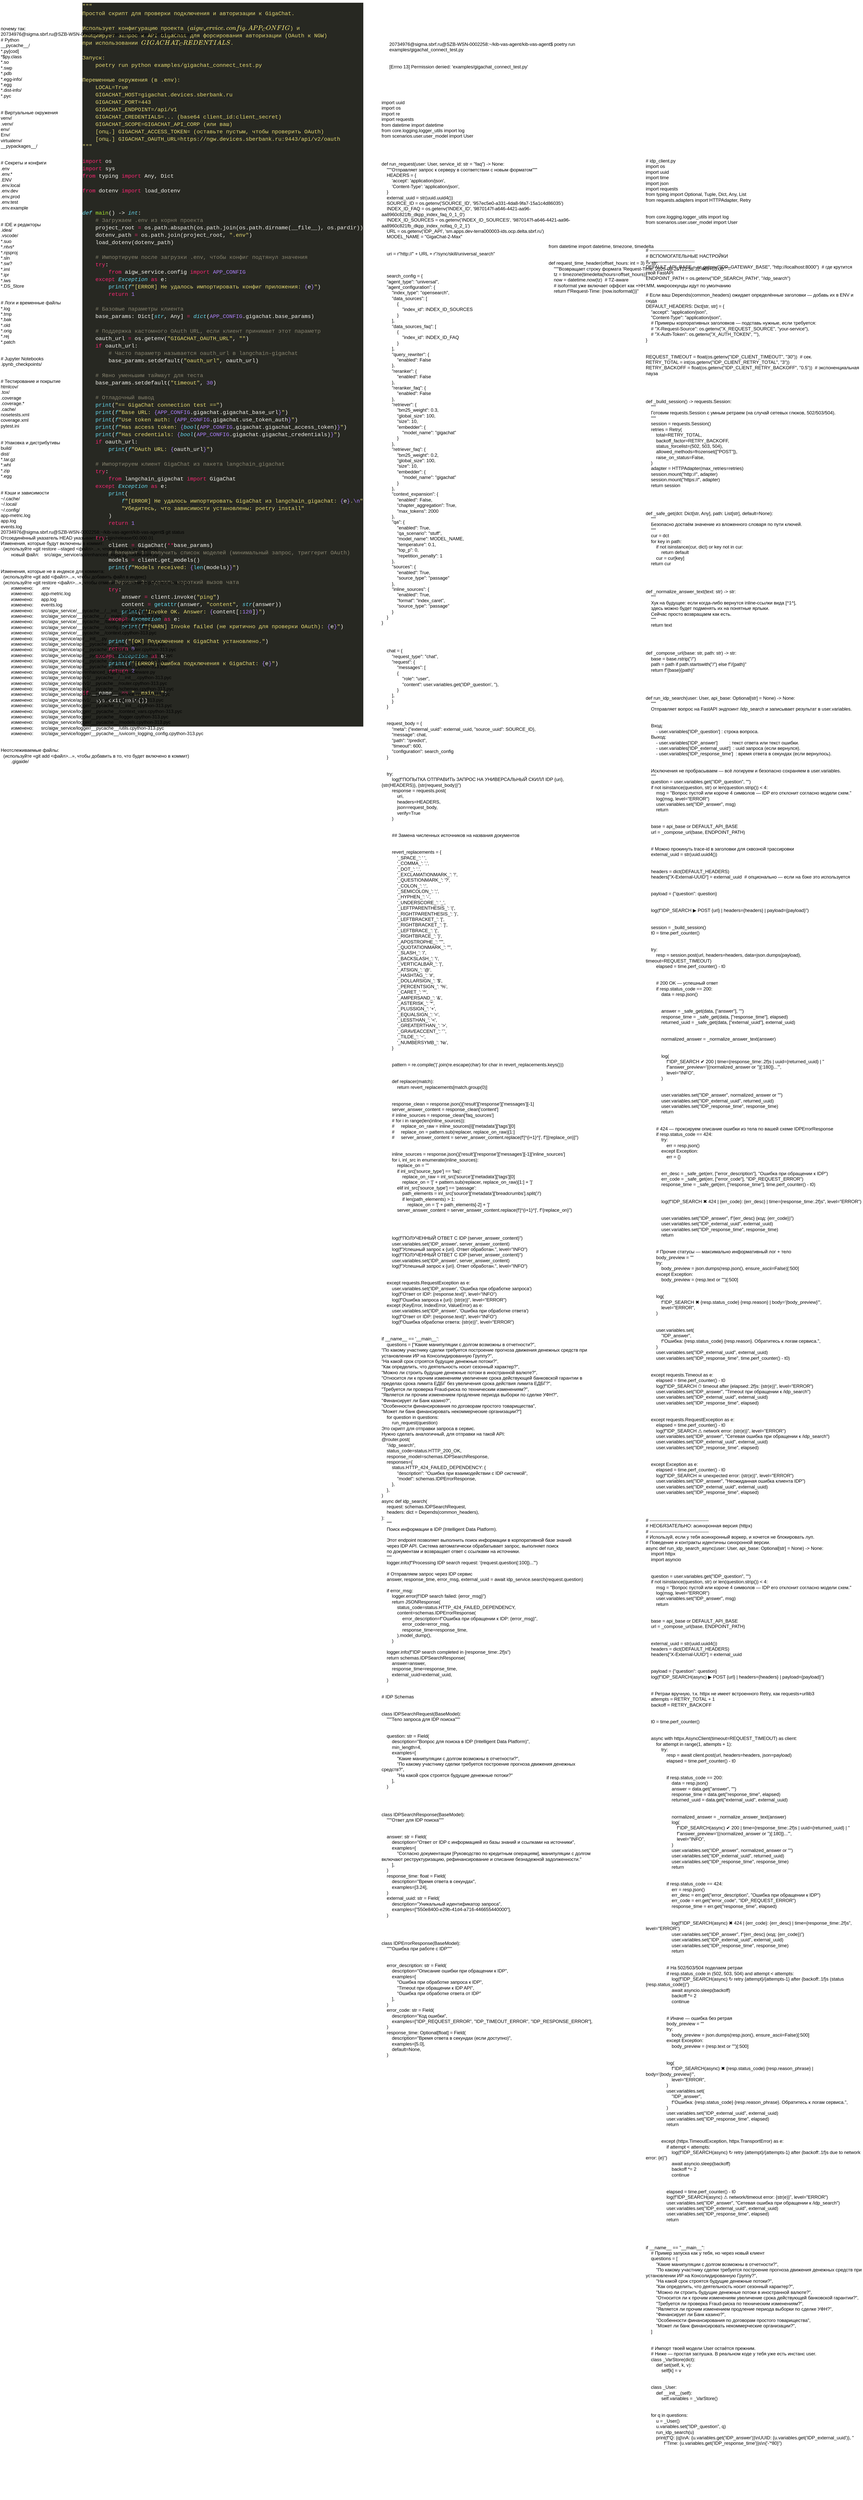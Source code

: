 <mxfile version="28.2.4">
  <diagram name="Страница — 1" id="YzAyhXTebkGU_6SpY-bU">
    <mxGraphModel dx="1372" dy="742" grid="1" gridSize="10" guides="1" tooltips="1" connect="1" arrows="1" fold="1" page="1" pageScale="1" pageWidth="3300" pageHeight="4681" math="0" shadow="0">
      <root>
        <mxCell id="0" />
        <mxCell id="1" parent="0" />
        <UserObject label="&lt;div style=&quot;color: #f8f8f2;background-color: #272822;font-family: Consolas, &#39;Courier New&#39;, monospace;font-weight: normal;font-size: 14px;line-height: 19px;white-space: pre;&quot;&gt;&lt;div&gt;&lt;span style=&quot;color: #e6db74;&quot;&gt;&quot;&quot;&quot;&lt;/span&gt;&lt;/div&gt;&lt;div&gt;&lt;span style=&quot;color: #e6db74;&quot;&gt;Простой скрипт для проверки подключения и авторизации к GigaChat.&lt;/span&gt;&lt;/div&gt;&lt;br&gt;&lt;div&gt;&lt;span style=&quot;color: #e6db74;&quot;&gt;Использует конфигурацию проекта (`aigw_service.config.APP_CONFIG`) и&lt;/span&gt;&lt;/div&gt;&lt;div&gt;&lt;span style=&quot;color: #e6db74;&quot;&gt;инициирует запрос к API GigaChat для форсирования авторизации (OAuth к NGW)&lt;/span&gt;&lt;/div&gt;&lt;div&gt;&lt;span style=&quot;color: #e6db74;&quot;&gt;при использовании `GIGACHAT_CREDENTIALS`.&lt;/span&gt;&lt;/div&gt;&lt;br&gt;&lt;div&gt;&lt;span style=&quot;color: #e6db74;&quot;&gt;Запуск:&lt;/span&gt;&lt;/div&gt;&lt;div&gt;&lt;span style=&quot;color: #e6db74;&quot;&gt;&amp;nbsp; &amp;nbsp; poetry run python examples/gigachat_connect_test.py&lt;/span&gt;&lt;/div&gt;&lt;br&gt;&lt;div&gt;&lt;span style=&quot;color: #e6db74;&quot;&gt;Переменные окружения (в .env):&lt;/span&gt;&lt;/div&gt;&lt;div&gt;&lt;span style=&quot;color: #e6db74;&quot;&gt;&amp;nbsp; &amp;nbsp; LOCAL=True&lt;/span&gt;&lt;/div&gt;&lt;div&gt;&lt;span style=&quot;color: #e6db74;&quot;&gt;&amp;nbsp; &amp;nbsp; GIGACHAT_HOST=gigachat.devices.sberbank.ru&lt;/span&gt;&lt;/div&gt;&lt;div&gt;&lt;span style=&quot;color: #e6db74;&quot;&gt;&amp;nbsp; &amp;nbsp; GIGACHAT_PORT=443&lt;/span&gt;&lt;/div&gt;&lt;div&gt;&lt;span style=&quot;color: #e6db74;&quot;&gt;&amp;nbsp; &amp;nbsp; GIGACHAT_ENDPOINT=/api/v1&lt;/span&gt;&lt;/div&gt;&lt;div&gt;&lt;span style=&quot;color: #e6db74;&quot;&gt;&amp;nbsp; &amp;nbsp; GIGACHAT_CREDENTIALS=... (base64 client_id:client_secret)&lt;/span&gt;&lt;/div&gt;&lt;div&gt;&lt;span style=&quot;color: #e6db74;&quot;&gt;&amp;nbsp; &amp;nbsp; GIGACHAT_SCOPE=GIGACHAT_API_CORP (или ваш)&lt;/span&gt;&lt;/div&gt;&lt;div&gt;&lt;span style=&quot;color: #e6db74;&quot;&gt;&amp;nbsp; &amp;nbsp; [опц.] GIGACHAT_ACCESS_TOKEN= (оставьте пустым, чтобы проверить OAuth)&lt;/span&gt;&lt;/div&gt;&lt;div&gt;&lt;span style=&quot;color: #e6db74;&quot;&gt;&amp;nbsp; &amp;nbsp; [опц.] GIGACHAT_OAUTH_URL=https://ngw.devices.sberbank.ru:9443/api/v2/oauth&lt;/span&gt;&lt;/div&gt;&lt;div&gt;&lt;span style=&quot;color: #e6db74;&quot;&gt;&quot;&quot;&quot;&lt;/span&gt;&lt;/div&gt;&lt;br&gt;&lt;div&gt;&lt;span style=&quot;color: #f92672;&quot;&gt;import&lt;/span&gt;&lt;span style=&quot;color: #f8f8f2;&quot;&gt; os&lt;/span&gt;&lt;/div&gt;&lt;div&gt;&lt;span style=&quot;color: #f92672;&quot;&gt;import&lt;/span&gt;&lt;span style=&quot;color: #f8f8f2;&quot;&gt; sys&lt;/span&gt;&lt;/div&gt;&lt;div&gt;&lt;span style=&quot;color: #f92672;&quot;&gt;from&lt;/span&gt;&lt;span style=&quot;color: #f8f8f2;&quot;&gt; typing &lt;/span&gt;&lt;span style=&quot;color: #f92672;&quot;&gt;import&lt;/span&gt;&lt;span style=&quot;color: #f8f8f2;&quot;&gt; Any, Dict&lt;/span&gt;&lt;/div&gt;&lt;br&gt;&lt;div&gt;&lt;span style=&quot;color: #f92672;&quot;&gt;from&lt;/span&gt;&lt;span style=&quot;color: #f8f8f2;&quot;&gt; dotenv &lt;/span&gt;&lt;span style=&quot;color: #f92672;&quot;&gt;import&lt;/span&gt;&lt;span style=&quot;color: #f8f8f2;&quot;&gt; load_dotenv&lt;/span&gt;&lt;/div&gt;&lt;br&gt;&lt;br&gt;&lt;div&gt;&lt;span style=&quot;color: #66d9ef;font-style: italic;&quot;&gt;def&lt;/span&gt;&lt;span style=&quot;color: #f8f8f2;&quot;&gt; &lt;/span&gt;&lt;span style=&quot;color: #a6e22e;&quot;&gt;main&lt;/span&gt;&lt;span style=&quot;color: #f8f8f2;&quot;&gt;() -&amp;gt; &lt;/span&gt;&lt;span style=&quot;color: #66d9ef;font-style: italic;&quot;&gt;int&lt;/span&gt;&lt;span style=&quot;color: #f8f8f2;&quot;&gt;:&lt;/span&gt;&lt;/div&gt;&lt;div&gt;&lt;span style=&quot;color: #f8f8f2;&quot;&gt;&amp;nbsp; &amp;nbsp; &lt;/span&gt;&lt;span style=&quot;color: #88846f;&quot;&gt;# Загружаем .env из корня проекта&lt;/span&gt;&lt;/div&gt;&lt;div&gt;&lt;span style=&quot;color: #f8f8f2;&quot;&gt;&amp;nbsp; &amp;nbsp; project_root &lt;/span&gt;&lt;span style=&quot;color: #f92672;&quot;&gt;=&lt;/span&gt;&lt;span style=&quot;color: #f8f8f2;&quot;&gt; os.path.abspath(os.path.join(os.path.dirname(__file__), os.pardir))&lt;/span&gt;&lt;/div&gt;&lt;div&gt;&lt;span style=&quot;color: #f8f8f2;&quot;&gt;&amp;nbsp; &amp;nbsp; dotenv_path &lt;/span&gt;&lt;span style=&quot;color: #f92672;&quot;&gt;=&lt;/span&gt;&lt;span style=&quot;color: #f8f8f2;&quot;&gt; os.path.join(project_root, &lt;/span&gt;&lt;span style=&quot;color: #e6db74;&quot;&gt;&quot;.env&quot;&lt;/span&gt;&lt;span style=&quot;color: #f8f8f2;&quot;&gt;)&lt;/span&gt;&lt;/div&gt;&lt;div&gt;&lt;span style=&quot;color: #f8f8f2;&quot;&gt;&amp;nbsp; &amp;nbsp; load_dotenv(dotenv_path)&lt;/span&gt;&lt;/div&gt;&lt;br&gt;&lt;div&gt;&lt;span style=&quot;color: #f8f8f2;&quot;&gt;&amp;nbsp; &amp;nbsp; &lt;/span&gt;&lt;span style=&quot;color: #88846f;&quot;&gt;# Импортируем после загрузки .env, чтобы конфиг подтянул значения&lt;/span&gt;&lt;/div&gt;&lt;div&gt;&lt;span style=&quot;color: #f8f8f2;&quot;&gt;&amp;nbsp; &amp;nbsp; &lt;/span&gt;&lt;span style=&quot;color: #f92672;&quot;&gt;try&lt;/span&gt;&lt;span style=&quot;color: #f8f8f2;&quot;&gt;:&lt;/span&gt;&lt;/div&gt;&lt;div&gt;&lt;span style=&quot;color: #f8f8f2;&quot;&gt;&amp;nbsp; &amp;nbsp; &amp;nbsp; &amp;nbsp; &lt;/span&gt;&lt;span style=&quot;color: #f92672;&quot;&gt;from&lt;/span&gt;&lt;span style=&quot;color: #f8f8f2;&quot;&gt; aigw_service.config &lt;/span&gt;&lt;span style=&quot;color: #f92672;&quot;&gt;import&lt;/span&gt;&lt;span style=&quot;color: #f8f8f2;&quot;&gt; &lt;/span&gt;&lt;span style=&quot;color: #ae81ff;&quot;&gt;APP_CONFIG&lt;/span&gt;&lt;/div&gt;&lt;div&gt;&lt;span style=&quot;color: #f8f8f2;&quot;&gt;&amp;nbsp; &amp;nbsp; &lt;/span&gt;&lt;span style=&quot;color: #f92672;&quot;&gt;except&lt;/span&gt;&lt;span style=&quot;color: #f8f8f2;&quot;&gt; &lt;/span&gt;&lt;span style=&quot;color: #66d9ef;font-style: italic;&quot;&gt;Exception&lt;/span&gt;&lt;span style=&quot;color: #f8f8f2;&quot;&gt; &lt;/span&gt;&lt;span style=&quot;color: #f92672;&quot;&gt;as&lt;/span&gt;&lt;span style=&quot;color: #f8f8f2;&quot;&gt; e:&lt;/span&gt;&lt;/div&gt;&lt;div&gt;&lt;span style=&quot;color: #f8f8f2;&quot;&gt;&amp;nbsp; &amp;nbsp; &amp;nbsp; &amp;nbsp; &lt;/span&gt;&lt;span style=&quot;color: #66d9ef;&quot;&gt;print&lt;/span&gt;&lt;span style=&quot;color: #f8f8f2;&quot;&gt;(&lt;/span&gt;&lt;span style=&quot;color: #66d9ef;font-style: italic;&quot;&gt;f&lt;/span&gt;&lt;span style=&quot;color: #e6db74;&quot;&gt;&quot;[ERROR] Не удалось импортировать конфиг приложения: &lt;/span&gt;&lt;span style=&quot;color: #ae81ff;&quot;&gt;{&lt;/span&gt;&lt;span style=&quot;color: #f8f8f2;&quot;&gt;e&lt;/span&gt;&lt;span style=&quot;color: #ae81ff;&quot;&gt;}&lt;/span&gt;&lt;span style=&quot;color: #e6db74;&quot;&gt;&quot;&lt;/span&gt;&lt;span style=&quot;color: #f8f8f2;&quot;&gt;)&lt;/span&gt;&lt;/div&gt;&lt;div&gt;&lt;span style=&quot;color: #f8f8f2;&quot;&gt;&amp;nbsp; &amp;nbsp; &amp;nbsp; &amp;nbsp; &lt;/span&gt;&lt;span style=&quot;color: #f92672;&quot;&gt;return&lt;/span&gt;&lt;span style=&quot;color: #f8f8f2;&quot;&gt; &lt;/span&gt;&lt;span style=&quot;color: #ae81ff;&quot;&gt;1&lt;/span&gt;&lt;/div&gt;&lt;br&gt;&lt;div&gt;&lt;span style=&quot;color: #f8f8f2;&quot;&gt;&amp;nbsp; &amp;nbsp; &lt;/span&gt;&lt;span style=&quot;color: #88846f;&quot;&gt;# Базовые параметры клиента&lt;/span&gt;&lt;/div&gt;&lt;div&gt;&lt;span style=&quot;color: #f8f8f2;&quot;&gt;&amp;nbsp; &amp;nbsp; base_params: Dict[&lt;/span&gt;&lt;span style=&quot;color: #66d9ef;font-style: italic;&quot;&gt;str&lt;/span&gt;&lt;span style=&quot;color: #f8f8f2;&quot;&gt;, Any] &lt;/span&gt;&lt;span style=&quot;color: #f92672;&quot;&gt;=&lt;/span&gt;&lt;span style=&quot;color: #f8f8f2;&quot;&gt; &lt;/span&gt;&lt;span style=&quot;color: #66d9ef;font-style: italic;&quot;&gt;dict&lt;/span&gt;&lt;span style=&quot;color: #f8f8f2;&quot;&gt;(&lt;/span&gt;&lt;span style=&quot;color: #ae81ff;&quot;&gt;APP_CONFIG&lt;/span&gt;&lt;span style=&quot;color: #f8f8f2;&quot;&gt;.gigachat.base_params)&lt;/span&gt;&lt;/div&gt;&lt;br&gt;&lt;div&gt;&lt;span style=&quot;color: #f8f8f2;&quot;&gt;&amp;nbsp; &amp;nbsp; &lt;/span&gt;&lt;span style=&quot;color: #88846f;&quot;&gt;# Поддержка кастомного OAuth URL, если клиент принимает этот параметр&lt;/span&gt;&lt;/div&gt;&lt;div&gt;&lt;span style=&quot;color: #f8f8f2;&quot;&gt;&amp;nbsp; &amp;nbsp; oauth_url &lt;/span&gt;&lt;span style=&quot;color: #f92672;&quot;&gt;=&lt;/span&gt;&lt;span style=&quot;color: #f8f8f2;&quot;&gt; os.getenv(&lt;/span&gt;&lt;span style=&quot;color: #e6db74;&quot;&gt;&quot;GIGACHAT_OAUTH_URL&quot;&lt;/span&gt;&lt;span style=&quot;color: #f8f8f2;&quot;&gt;, &lt;/span&gt;&lt;span style=&quot;color: #e6db74;&quot;&gt;&quot;&quot;&lt;/span&gt;&lt;span style=&quot;color: #f8f8f2;&quot;&gt;)&lt;/span&gt;&lt;/div&gt;&lt;div&gt;&lt;span style=&quot;color: #f8f8f2;&quot;&gt;&amp;nbsp; &amp;nbsp; &lt;/span&gt;&lt;span style=&quot;color: #f92672;&quot;&gt;if&lt;/span&gt;&lt;span style=&quot;color: #f8f8f2;&quot;&gt; oauth_url:&lt;/span&gt;&lt;/div&gt;&lt;div&gt;&lt;span style=&quot;color: #f8f8f2;&quot;&gt;&amp;nbsp; &amp;nbsp; &amp;nbsp; &amp;nbsp; &lt;/span&gt;&lt;span style=&quot;color: #88846f;&quot;&gt;# Часто параметр называется oauth_url в langchain-gigachat&lt;/span&gt;&lt;/div&gt;&lt;div&gt;&lt;span style=&quot;color: #f8f8f2;&quot;&gt;&amp;nbsp; &amp;nbsp; &amp;nbsp; &amp;nbsp; base_params.setdefault(&lt;/span&gt;&lt;span style=&quot;color: #e6db74;&quot;&gt;&quot;oauth_url&quot;&lt;/span&gt;&lt;span style=&quot;color: #f8f8f2;&quot;&gt;, oauth_url)&lt;/span&gt;&lt;/div&gt;&lt;br&gt;&lt;div&gt;&lt;span style=&quot;color: #f8f8f2;&quot;&gt;&amp;nbsp; &amp;nbsp; &lt;/span&gt;&lt;span style=&quot;color: #88846f;&quot;&gt;# Явно уменьшим таймаут для теста&lt;/span&gt;&lt;/div&gt;&lt;div&gt;&lt;span style=&quot;color: #f8f8f2;&quot;&gt;&amp;nbsp; &amp;nbsp; base_params.setdefault(&lt;/span&gt;&lt;span style=&quot;color: #e6db74;&quot;&gt;&quot;timeout&quot;&lt;/span&gt;&lt;span style=&quot;color: #f8f8f2;&quot;&gt;, &lt;/span&gt;&lt;span style=&quot;color: #ae81ff;&quot;&gt;30&lt;/span&gt;&lt;span style=&quot;color: #f8f8f2;&quot;&gt;)&lt;/span&gt;&lt;/div&gt;&lt;br&gt;&lt;div&gt;&lt;span style=&quot;color: #f8f8f2;&quot;&gt;&amp;nbsp; &amp;nbsp; &lt;/span&gt;&lt;span style=&quot;color: #88846f;&quot;&gt;# Отладочный вывод&lt;/span&gt;&lt;/div&gt;&lt;div&gt;&lt;span style=&quot;color: #f8f8f2;&quot;&gt;&amp;nbsp; &amp;nbsp; &lt;/span&gt;&lt;span style=&quot;color: #66d9ef;&quot;&gt;print&lt;/span&gt;&lt;span style=&quot;color: #f8f8f2;&quot;&gt;(&lt;/span&gt;&lt;span style=&quot;color: #e6db74;&quot;&gt;&quot;== GigaChat connection test ==&quot;&lt;/span&gt;&lt;span style=&quot;color: #f8f8f2;&quot;&gt;)&lt;/span&gt;&lt;/div&gt;&lt;div&gt;&lt;span style=&quot;color: #f8f8f2;&quot;&gt;&amp;nbsp; &amp;nbsp; &lt;/span&gt;&lt;span style=&quot;color: #66d9ef;&quot;&gt;print&lt;/span&gt;&lt;span style=&quot;color: #f8f8f2;&quot;&gt;(&lt;/span&gt;&lt;span style=&quot;color: #66d9ef;font-style: italic;&quot;&gt;f&lt;/span&gt;&lt;span style=&quot;color: #e6db74;&quot;&gt;&quot;Base URL: &lt;/span&gt;&lt;span style=&quot;color: #ae81ff;&quot;&gt;{APP_CONFIG&lt;/span&gt;&lt;span style=&quot;color: #f8f8f2;&quot;&gt;.gigachat.gigachat_base_url&lt;/span&gt;&lt;span style=&quot;color: #ae81ff;&quot;&gt;}&lt;/span&gt;&lt;span style=&quot;color: #e6db74;&quot;&gt;&quot;&lt;/span&gt;&lt;span style=&quot;color: #f8f8f2;&quot;&gt;)&lt;/span&gt;&lt;/div&gt;&lt;div&gt;&lt;span style=&quot;color: #f8f8f2;&quot;&gt;&amp;nbsp; &amp;nbsp; &lt;/span&gt;&lt;span style=&quot;color: #66d9ef;&quot;&gt;print&lt;/span&gt;&lt;span style=&quot;color: #f8f8f2;&quot;&gt;(&lt;/span&gt;&lt;span style=&quot;color: #66d9ef;font-style: italic;&quot;&gt;f&lt;/span&gt;&lt;span style=&quot;color: #e6db74;&quot;&gt;&quot;Use token auth: &lt;/span&gt;&lt;span style=&quot;color: #ae81ff;&quot;&gt;{APP_CONFIG&lt;/span&gt;&lt;span style=&quot;color: #f8f8f2;&quot;&gt;.gigachat.use_token_auth&lt;/span&gt;&lt;span style=&quot;color: #ae81ff;&quot;&gt;}&lt;/span&gt;&lt;span style=&quot;color: #e6db74;&quot;&gt;&quot;&lt;/span&gt;&lt;span style=&quot;color: #f8f8f2;&quot;&gt;)&lt;/span&gt;&lt;/div&gt;&lt;div&gt;&lt;span style=&quot;color: #f8f8f2;&quot;&gt;&amp;nbsp; &amp;nbsp; &lt;/span&gt;&lt;span style=&quot;color: #66d9ef;&quot;&gt;print&lt;/span&gt;&lt;span style=&quot;color: #f8f8f2;&quot;&gt;(&lt;/span&gt;&lt;span style=&quot;color: #66d9ef;font-style: italic;&quot;&gt;f&lt;/span&gt;&lt;span style=&quot;color: #e6db74;&quot;&gt;&quot;Has access token: &lt;/span&gt;&lt;span style=&quot;color: #ae81ff;&quot;&gt;{&lt;/span&gt;&lt;span style=&quot;color: #66d9ef;font-style: italic;&quot;&gt;bool&lt;/span&gt;&lt;span style=&quot;color: #f8f8f2;&quot;&gt;(&lt;/span&gt;&lt;span style=&quot;color: #ae81ff;&quot;&gt;APP_CONFIG&lt;/span&gt;&lt;span style=&quot;color: #f8f8f2;&quot;&gt;.gigachat.gigachat_access_token)&lt;/span&gt;&lt;span style=&quot;color: #ae81ff;&quot;&gt;}&lt;/span&gt;&lt;span style=&quot;color: #e6db74;&quot;&gt;&quot;&lt;/span&gt;&lt;span style=&quot;color: #f8f8f2;&quot;&gt;)&lt;/span&gt;&lt;/div&gt;&lt;div&gt;&lt;span style=&quot;color: #f8f8f2;&quot;&gt;&amp;nbsp; &amp;nbsp; &lt;/span&gt;&lt;span style=&quot;color: #66d9ef;&quot;&gt;print&lt;/span&gt;&lt;span style=&quot;color: #f8f8f2;&quot;&gt;(&lt;/span&gt;&lt;span style=&quot;color: #66d9ef;font-style: italic;&quot;&gt;f&lt;/span&gt;&lt;span style=&quot;color: #e6db74;&quot;&gt;&quot;Has credentials: &lt;/span&gt;&lt;span style=&quot;color: #ae81ff;&quot;&gt;{&lt;/span&gt;&lt;span style=&quot;color: #66d9ef;font-style: italic;&quot;&gt;bool&lt;/span&gt;&lt;span style=&quot;color: #f8f8f2;&quot;&gt;(&lt;/span&gt;&lt;span style=&quot;color: #ae81ff;&quot;&gt;APP_CONFIG&lt;/span&gt;&lt;span style=&quot;color: #f8f8f2;&quot;&gt;.gigachat.gigachat_credentials)&lt;/span&gt;&lt;span style=&quot;color: #ae81ff;&quot;&gt;}&lt;/span&gt;&lt;span style=&quot;color: #e6db74;&quot;&gt;&quot;&lt;/span&gt;&lt;span style=&quot;color: #f8f8f2;&quot;&gt;)&lt;/span&gt;&lt;/div&gt;&lt;div&gt;&lt;span style=&quot;color: #f8f8f2;&quot;&gt;&amp;nbsp; &amp;nbsp; &lt;/span&gt;&lt;span style=&quot;color: #f92672;&quot;&gt;if&lt;/span&gt;&lt;span style=&quot;color: #f8f8f2;&quot;&gt; oauth_url:&lt;/span&gt;&lt;/div&gt;&lt;div&gt;&lt;span style=&quot;color: #f8f8f2;&quot;&gt;&amp;nbsp; &amp;nbsp; &amp;nbsp; &amp;nbsp; &lt;/span&gt;&lt;span style=&quot;color: #66d9ef;&quot;&gt;print&lt;/span&gt;&lt;span style=&quot;color: #f8f8f2;&quot;&gt;(&lt;/span&gt;&lt;span style=&quot;color: #66d9ef;font-style: italic;&quot;&gt;f&lt;/span&gt;&lt;span style=&quot;color: #e6db74;&quot;&gt;&quot;OAuth URL: &lt;/span&gt;&lt;span style=&quot;color: #ae81ff;&quot;&gt;{&lt;/span&gt;&lt;span style=&quot;color: #f8f8f2;&quot;&gt;oauth_url&lt;/span&gt;&lt;span style=&quot;color: #ae81ff;&quot;&gt;}&lt;/span&gt;&lt;span style=&quot;color: #e6db74;&quot;&gt;&quot;&lt;/span&gt;&lt;span style=&quot;color: #f8f8f2;&quot;&gt;)&lt;/span&gt;&lt;/div&gt;&lt;br&gt;&lt;div&gt;&lt;span style=&quot;color: #f8f8f2;&quot;&gt;&amp;nbsp; &amp;nbsp; &lt;/span&gt;&lt;span style=&quot;color: #88846f;&quot;&gt;# Импортируем клиент GigaChat из пакета langchain_gigachat&lt;/span&gt;&lt;/div&gt;&lt;div&gt;&lt;span style=&quot;color: #f8f8f2;&quot;&gt;&amp;nbsp; &amp;nbsp; &lt;/span&gt;&lt;span style=&quot;color: #f92672;&quot;&gt;try&lt;/span&gt;&lt;span style=&quot;color: #f8f8f2;&quot;&gt;:&lt;/span&gt;&lt;/div&gt;&lt;div&gt;&lt;span style=&quot;color: #f8f8f2;&quot;&gt;&amp;nbsp; &amp;nbsp; &amp;nbsp; &amp;nbsp; &lt;/span&gt;&lt;span style=&quot;color: #f92672;&quot;&gt;from&lt;/span&gt;&lt;span style=&quot;color: #f8f8f2;&quot;&gt; langchain_gigachat &lt;/span&gt;&lt;span style=&quot;color: #f92672;&quot;&gt;import&lt;/span&gt;&lt;span style=&quot;color: #f8f8f2;&quot;&gt; GigaChat&lt;/span&gt;&lt;/div&gt;&lt;div&gt;&lt;span style=&quot;color: #f8f8f2;&quot;&gt;&amp;nbsp; &amp;nbsp; &lt;/span&gt;&lt;span style=&quot;color: #f92672;&quot;&gt;except&lt;/span&gt;&lt;span style=&quot;color: #f8f8f2;&quot;&gt; &lt;/span&gt;&lt;span style=&quot;color: #66d9ef;font-style: italic;&quot;&gt;Exception&lt;/span&gt;&lt;span style=&quot;color: #f8f8f2;&quot;&gt; &lt;/span&gt;&lt;span style=&quot;color: #f92672;&quot;&gt;as&lt;/span&gt;&lt;span style=&quot;color: #f8f8f2;&quot;&gt; e:&lt;/span&gt;&lt;/div&gt;&lt;div&gt;&lt;span style=&quot;color: #f8f8f2;&quot;&gt;&amp;nbsp; &amp;nbsp; &amp;nbsp; &amp;nbsp; &lt;/span&gt;&lt;span style=&quot;color: #66d9ef;&quot;&gt;print&lt;/span&gt;&lt;span style=&quot;color: #f8f8f2;&quot;&gt;(&lt;/span&gt;&lt;/div&gt;&lt;div&gt;&lt;span style=&quot;color: #f8f8f2;&quot;&gt;&amp;nbsp; &amp;nbsp; &amp;nbsp; &amp;nbsp; &amp;nbsp; &amp;nbsp; &lt;/span&gt;&lt;span style=&quot;color: #66d9ef;font-style: italic;&quot;&gt;f&lt;/span&gt;&lt;span style=&quot;color: #e6db74;&quot;&gt;&quot;[ERROR] Не удалось импортировать GigaChat из langchain_gigachat: &lt;/span&gt;&lt;span style=&quot;color: #ae81ff;&quot;&gt;{&lt;/span&gt;&lt;span style=&quot;color: #f8f8f2;&quot;&gt;e&lt;/span&gt;&lt;span style=&quot;color: #ae81ff;&quot;&gt;}&lt;/span&gt;&lt;span style=&quot;color: #e6db74;&quot;&gt;.&lt;/span&gt;&lt;span style=&quot;color: #ae81ff;&quot;&gt;\n&lt;/span&gt;&lt;span style=&quot;color: #e6db74;&quot;&gt;&quot;&lt;/span&gt;&lt;/div&gt;&lt;div&gt;&lt;span style=&quot;color: #f8f8f2;&quot;&gt;&amp;nbsp; &amp;nbsp; &amp;nbsp; &amp;nbsp; &amp;nbsp; &amp;nbsp; &lt;/span&gt;&lt;span style=&quot;color: #e6db74;&quot;&gt;&quot;Убедитесь, что зависимости установлены: poetry install&quot;&lt;/span&gt;&lt;/div&gt;&lt;div&gt;&lt;span style=&quot;color: #f8f8f2;&quot;&gt;&amp;nbsp; &amp;nbsp; &amp;nbsp; &amp;nbsp; )&lt;/span&gt;&lt;/div&gt;&lt;div&gt;&lt;span style=&quot;color: #f8f8f2;&quot;&gt;&amp;nbsp; &amp;nbsp; &amp;nbsp; &amp;nbsp; &lt;/span&gt;&lt;span style=&quot;color: #f92672;&quot;&gt;return&lt;/span&gt;&lt;span style=&quot;color: #f8f8f2;&quot;&gt; &lt;/span&gt;&lt;span style=&quot;color: #ae81ff;&quot;&gt;1&lt;/span&gt;&lt;/div&gt;&lt;br&gt;&lt;div&gt;&lt;span style=&quot;color: #f8f8f2;&quot;&gt;&amp;nbsp; &amp;nbsp; &lt;/span&gt;&lt;span style=&quot;color: #f92672;&quot;&gt;try&lt;/span&gt;&lt;span style=&quot;color: #f8f8f2;&quot;&gt;:&lt;/span&gt;&lt;/div&gt;&lt;div&gt;&lt;span style=&quot;color: #f8f8f2;&quot;&gt;&amp;nbsp; &amp;nbsp; &amp;nbsp; &amp;nbsp; client &lt;/span&gt;&lt;span style=&quot;color: #f92672;&quot;&gt;=&lt;/span&gt;&lt;span style=&quot;color: #f8f8f2;&quot;&gt; GigaChat(&lt;/span&gt;&lt;span style=&quot;color: #f92672;&quot;&gt;**&lt;/span&gt;&lt;span style=&quot;color: #f8f8f2;&quot;&gt;base_params)&lt;/span&gt;&lt;/div&gt;&lt;div&gt;&lt;span style=&quot;color: #f8f8f2;&quot;&gt;&amp;nbsp; &amp;nbsp; &amp;nbsp; &amp;nbsp; &lt;/span&gt;&lt;span style=&quot;color: #88846f;&quot;&gt;# Вариант 1: получить список моделей (минимальный запрос, триггерит OAuth)&lt;/span&gt;&lt;/div&gt;&lt;div&gt;&lt;span style=&quot;color: #f8f8f2;&quot;&gt;&amp;nbsp; &amp;nbsp; &amp;nbsp; &amp;nbsp; models &lt;/span&gt;&lt;span style=&quot;color: #f92672;&quot;&gt;=&lt;/span&gt;&lt;span style=&quot;color: #f8f8f2;&quot;&gt; client.get_models()&lt;/span&gt;&lt;/div&gt;&lt;div&gt;&lt;span style=&quot;color: #f8f8f2;&quot;&gt;&amp;nbsp; &amp;nbsp; &amp;nbsp; &amp;nbsp; &lt;/span&gt;&lt;span style=&quot;color: #66d9ef;&quot;&gt;print&lt;/span&gt;&lt;span style=&quot;color: #f8f8f2;&quot;&gt;(&lt;/span&gt;&lt;span style=&quot;color: #66d9ef;font-style: italic;&quot;&gt;f&lt;/span&gt;&lt;span style=&quot;color: #e6db74;&quot;&gt;&quot;Models received: &lt;/span&gt;&lt;span style=&quot;color: #ae81ff;&quot;&gt;{&lt;/span&gt;&lt;span style=&quot;color: #66d9ef;&quot;&gt;len&lt;/span&gt;&lt;span style=&quot;color: #f8f8f2;&quot;&gt;(models)&lt;/span&gt;&lt;span style=&quot;color: #ae81ff;&quot;&gt;}&lt;/span&gt;&lt;span style=&quot;color: #e6db74;&quot;&gt;&quot;&lt;/span&gt;&lt;span style=&quot;color: #f8f8f2;&quot;&gt;)&lt;/span&gt;&lt;/div&gt;&lt;br&gt;&lt;div&gt;&lt;span style=&quot;color: #f8f8f2;&quot;&gt;&amp;nbsp; &amp;nbsp; &amp;nbsp; &amp;nbsp; &lt;/span&gt;&lt;span style=&quot;color: #88846f;&quot;&gt;# Вариант 2: сделать короткий вызов чата&lt;/span&gt;&lt;/div&gt;&lt;div&gt;&lt;span style=&quot;color: #f8f8f2;&quot;&gt;&amp;nbsp; &amp;nbsp; &amp;nbsp; &amp;nbsp; &lt;/span&gt;&lt;span style=&quot;color: #f92672;&quot;&gt;try&lt;/span&gt;&lt;span style=&quot;color: #f8f8f2;&quot;&gt;:&lt;/span&gt;&lt;/div&gt;&lt;div&gt;&lt;span style=&quot;color: #f8f8f2;&quot;&gt;&amp;nbsp; &amp;nbsp; &amp;nbsp; &amp;nbsp; &amp;nbsp; &amp;nbsp; answer &lt;/span&gt;&lt;span style=&quot;color: #f92672;&quot;&gt;=&lt;/span&gt;&lt;span style=&quot;color: #f8f8f2;&quot;&gt; client.invoke(&lt;/span&gt;&lt;span style=&quot;color: #e6db74;&quot;&gt;&quot;ping&quot;&lt;/span&gt;&lt;span style=&quot;color: #f8f8f2;&quot;&gt;)&lt;/span&gt;&lt;/div&gt;&lt;div&gt;&lt;span style=&quot;color: #f8f8f2;&quot;&gt;&amp;nbsp; &amp;nbsp; &amp;nbsp; &amp;nbsp; &amp;nbsp; &amp;nbsp; content &lt;/span&gt;&lt;span style=&quot;color: #f92672;&quot;&gt;=&lt;/span&gt;&lt;span style=&quot;color: #f8f8f2;&quot;&gt; &lt;/span&gt;&lt;span style=&quot;color: #66d9ef;&quot;&gt;getattr&lt;/span&gt;&lt;span style=&quot;color: #f8f8f2;&quot;&gt;(answer, &lt;/span&gt;&lt;span style=&quot;color: #e6db74;&quot;&gt;&quot;content&quot;&lt;/span&gt;&lt;span style=&quot;color: #f8f8f2;&quot;&gt;, &lt;/span&gt;&lt;span style=&quot;color: #66d9ef;font-style: italic;&quot;&gt;str&lt;/span&gt;&lt;span style=&quot;color: #f8f8f2;&quot;&gt;(answer))&lt;/span&gt;&lt;/div&gt;&lt;div&gt;&lt;span style=&quot;color: #f8f8f2;&quot;&gt;&amp;nbsp; &amp;nbsp; &amp;nbsp; &amp;nbsp; &amp;nbsp; &amp;nbsp; &lt;/span&gt;&lt;span style=&quot;color: #66d9ef;&quot;&gt;print&lt;/span&gt;&lt;span style=&quot;color: #f8f8f2;&quot;&gt;(&lt;/span&gt;&lt;span style=&quot;color: #66d9ef;font-style: italic;&quot;&gt;f&lt;/span&gt;&lt;span style=&quot;color: #e6db74;&quot;&gt;&quot;Invoke OK. Answer: &lt;/span&gt;&lt;span style=&quot;color: #ae81ff;&quot;&gt;{&lt;/span&gt;&lt;span style=&quot;color: #f8f8f2;&quot;&gt;content[:&lt;/span&gt;&lt;span style=&quot;color: #ae81ff;&quot;&gt;120&lt;/span&gt;&lt;span style=&quot;color: #f8f8f2;&quot;&gt;]&lt;/span&gt;&lt;span style=&quot;color: #ae81ff;&quot;&gt;}&lt;/span&gt;&lt;span style=&quot;color: #e6db74;&quot;&gt;&quot;&lt;/span&gt;&lt;span style=&quot;color: #f8f8f2;&quot;&gt;)&lt;/span&gt;&lt;/div&gt;&lt;div&gt;&lt;span style=&quot;color: #f8f8f2;&quot;&gt;&amp;nbsp; &amp;nbsp; &amp;nbsp; &amp;nbsp; &lt;/span&gt;&lt;span style=&quot;color: #f92672;&quot;&gt;except&lt;/span&gt;&lt;span style=&quot;color: #f8f8f2;&quot;&gt; &lt;/span&gt;&lt;span style=&quot;color: #66d9ef;font-style: italic;&quot;&gt;Exception&lt;/span&gt;&lt;span style=&quot;color: #f8f8f2;&quot;&gt; &lt;/span&gt;&lt;span style=&quot;color: #f92672;&quot;&gt;as&lt;/span&gt;&lt;span style=&quot;color: #f8f8f2;&quot;&gt; e:&lt;/span&gt;&lt;/div&gt;&lt;div&gt;&lt;span style=&quot;color: #f8f8f2;&quot;&gt;&amp;nbsp; &amp;nbsp; &amp;nbsp; &amp;nbsp; &amp;nbsp; &amp;nbsp; &lt;/span&gt;&lt;span style=&quot;color: #66d9ef;&quot;&gt;print&lt;/span&gt;&lt;span style=&quot;color: #f8f8f2;&quot;&gt;(&lt;/span&gt;&lt;span style=&quot;color: #66d9ef;font-style: italic;&quot;&gt;f&lt;/span&gt;&lt;span style=&quot;color: #e6db74;&quot;&gt;&quot;[WARN] Invoke failed (не критично для проверки OAuth): &lt;/span&gt;&lt;span style=&quot;color: #ae81ff;&quot;&gt;{&lt;/span&gt;&lt;span style=&quot;color: #f8f8f2;&quot;&gt;e&lt;/span&gt;&lt;span style=&quot;color: #ae81ff;&quot;&gt;}&lt;/span&gt;&lt;span style=&quot;color: #e6db74;&quot;&gt;&quot;&lt;/span&gt;&lt;span style=&quot;color: #f8f8f2;&quot;&gt;)&lt;/span&gt;&lt;/div&gt;&lt;br&gt;&lt;div&gt;&lt;span style=&quot;color: #f8f8f2;&quot;&gt;&amp;nbsp; &amp;nbsp; &amp;nbsp; &amp;nbsp; &lt;/span&gt;&lt;span style=&quot;color: #66d9ef;&quot;&gt;print&lt;/span&gt;&lt;span style=&quot;color: #f8f8f2;&quot;&gt;(&lt;/span&gt;&lt;span style=&quot;color: #e6db74;&quot;&gt;&quot;[OK] Подключение к GigaChat установлено.&quot;&lt;/span&gt;&lt;span style=&quot;color: #f8f8f2;&quot;&gt;)&lt;/span&gt;&lt;/div&gt;&lt;div&gt;&lt;span style=&quot;color: #f8f8f2;&quot;&gt;&amp;nbsp; &amp;nbsp; &amp;nbsp; &amp;nbsp; &lt;/span&gt;&lt;span style=&quot;color: #f92672;&quot;&gt;return&lt;/span&gt;&lt;span style=&quot;color: #f8f8f2;&quot;&gt; &lt;/span&gt;&lt;span style=&quot;color: #ae81ff;&quot;&gt;0&lt;/span&gt;&lt;/div&gt;&lt;div&gt;&lt;span style=&quot;color: #f8f8f2;&quot;&gt;&amp;nbsp; &amp;nbsp; &lt;/span&gt;&lt;span style=&quot;color: #f92672;&quot;&gt;except&lt;/span&gt;&lt;span style=&quot;color: #f8f8f2;&quot;&gt; &lt;/span&gt;&lt;span style=&quot;color: #66d9ef;font-style: italic;&quot;&gt;Exception&lt;/span&gt;&lt;span style=&quot;color: #f8f8f2;&quot;&gt; &lt;/span&gt;&lt;span style=&quot;color: #f92672;&quot;&gt;as&lt;/span&gt;&lt;span style=&quot;color: #f8f8f2;&quot;&gt; e:&lt;/span&gt;&lt;/div&gt;&lt;div&gt;&lt;span style=&quot;color: #f8f8f2;&quot;&gt;&amp;nbsp; &amp;nbsp; &amp;nbsp; &amp;nbsp; &lt;/span&gt;&lt;span style=&quot;color: #66d9ef;&quot;&gt;print&lt;/span&gt;&lt;span style=&quot;color: #f8f8f2;&quot;&gt;(&lt;/span&gt;&lt;span style=&quot;color: #66d9ef;font-style: italic;&quot;&gt;f&lt;/span&gt;&lt;span style=&quot;color: #e6db74;&quot;&gt;&quot;[ERROR] Ошибка подключения к GigaChat: &lt;/span&gt;&lt;span style=&quot;color: #ae81ff;&quot;&gt;{&lt;/span&gt;&lt;span style=&quot;color: #f8f8f2;&quot;&gt;e&lt;/span&gt;&lt;span style=&quot;color: #ae81ff;&quot;&gt;}&lt;/span&gt;&lt;span style=&quot;color: #e6db74;&quot;&gt;&quot;&lt;/span&gt;&lt;span style=&quot;color: #f8f8f2;&quot;&gt;)&lt;/span&gt;&lt;/div&gt;&lt;div&gt;&lt;span style=&quot;color: #f8f8f2;&quot;&gt;&amp;nbsp; &amp;nbsp; &amp;nbsp; &amp;nbsp; &lt;/span&gt;&lt;span style=&quot;color: #f92672;&quot;&gt;return&lt;/span&gt;&lt;span style=&quot;color: #f8f8f2;&quot;&gt; &lt;/span&gt;&lt;span style=&quot;color: #ae81ff;&quot;&gt;2&lt;/span&gt;&lt;/div&gt;&lt;br&gt;&lt;br&gt;&lt;div&gt;&lt;span style=&quot;color: #f92672;&quot;&gt;if&lt;/span&gt;&lt;span style=&quot;color: #f8f8f2;&quot;&gt; __name__ &lt;/span&gt;&lt;span style=&quot;color: #f92672;&quot;&gt;==&lt;/span&gt;&lt;span style=&quot;color: #f8f8f2;&quot;&gt; &lt;/span&gt;&lt;span style=&quot;color: #e6db74;&quot;&gt;&quot;__main__&quot;&lt;/span&gt;&lt;span style=&quot;color: #f8f8f2;&quot;&gt;:&lt;/span&gt;&lt;/div&gt;&lt;div&gt;&lt;span style=&quot;color: #f8f8f2;&quot;&gt;&amp;nbsp; &amp;nbsp; sys.exit(main())&lt;/span&gt;&lt;/div&gt;&lt;br&gt;&lt;br&gt;&lt;br&gt;&lt;/div&gt;" link="&lt;div style=&quot;color: #f8f8f2;background-color: #272822;font-family: Consolas, &#39;Courier New&#39;, monospace;font-weight: normal;font-size: 14px;line-height: 19px;white-space: pre;&quot;&gt;&lt;div&gt;&lt;span style=&quot;color: #e6db74;&quot;&gt;&quot;&quot;&quot;&lt;/span&gt;&lt;/div&gt;&lt;div&gt;&lt;span style=&quot;color: #e6db74;&quot;&gt;Простой скрипт для проверки подключения и авторизации к GigaChat.&lt;/span&gt;&lt;/div&gt;&lt;br&gt;&lt;div&gt;&lt;span style=&quot;color: #e6db74;&quot;&gt;Использует конфигурацию проекта (`aigw_service.config.APP_CONFIG`) и&lt;/span&gt;&lt;/div&gt;&lt;div&gt;&lt;span style=&quot;color: #e6db74;&quot;&gt;инициирует запрос к API GigaChat для форсирования авторизации (OAuth к NGW)&lt;/span&gt;&lt;/div&gt;&lt;div&gt;&lt;span style=&quot;color: #e6db74;&quot;&gt;при использовании `GIGACHAT_CREDENTIALS`.&lt;/span&gt;&lt;/div&gt;&lt;br&gt;&lt;div&gt;&lt;span style=&quot;color: #e6db74;&quot;&gt;Запуск:&lt;/span&gt;&lt;/div&gt;&lt;div&gt;&lt;span style=&quot;color: #e6db74;&quot;&gt;&amp;nbsp; &amp;nbsp; poetry run python examples/gigachat_connect_test.py&lt;/span&gt;&lt;/div&gt;&lt;br&gt;&lt;div&gt;&lt;span style=&quot;color: #e6db74;&quot;&gt;Переменные окружения (в .env):&lt;/span&gt;&lt;/div&gt;&lt;div&gt;&lt;span style=&quot;color: #e6db74;&quot;&gt;&amp;nbsp; &amp;nbsp; LOCAL=True&lt;/span&gt;&lt;/div&gt;&lt;div&gt;&lt;span style=&quot;color: #e6db74;&quot;&gt;&amp;nbsp; &amp;nbsp; GIGACHAT_HOST=gigachat.devices.sberbank.ru&lt;/span&gt;&lt;/div&gt;&lt;div&gt;&lt;span style=&quot;color: #e6db74;&quot;&gt;&amp;nbsp; &amp;nbsp; GIGACHAT_PORT=443&lt;/span&gt;&lt;/div&gt;&lt;div&gt;&lt;span style=&quot;color: #e6db74;&quot;&gt;&amp;nbsp; &amp;nbsp; GIGACHAT_ENDPOINT=/api/v1&lt;/span&gt;&lt;/div&gt;&lt;div&gt;&lt;span style=&quot;color: #e6db74;&quot;&gt;&amp;nbsp; &amp;nbsp; GIGACHAT_CREDENTIALS=... (base64 client_id:client_secret)&lt;/span&gt;&lt;/div&gt;&lt;div&gt;&lt;span style=&quot;color: #e6db74;&quot;&gt;&amp;nbsp; &amp;nbsp; GIGACHAT_SCOPE=GIGACHAT_API_CORP (или ваш)&lt;/span&gt;&lt;/div&gt;&lt;div&gt;&lt;span style=&quot;color: #e6db74;&quot;&gt;&amp;nbsp; &amp;nbsp; [опц.] GIGACHAT_ACCESS_TOKEN= (оставьте пустым, чтобы проверить OAuth)&lt;/span&gt;&lt;/div&gt;&lt;div&gt;&lt;span style=&quot;color: #e6db74;&quot;&gt;&amp;nbsp; &amp;nbsp; [опц.] GIGACHAT_OAUTH_URL=https://ngw.devices.sberbank.ru:9443/api/v2/oauth&lt;/span&gt;&lt;/div&gt;&lt;div&gt;&lt;span style=&quot;color: #e6db74;&quot;&gt;&quot;&quot;&quot;&lt;/span&gt;&lt;/div&gt;&lt;br&gt;&lt;div&gt;&lt;span style=&quot;color: #f92672;&quot;&gt;import&lt;/span&gt;&lt;span style=&quot;color: #f8f8f2;&quot;&gt; os&lt;/span&gt;&lt;/div&gt;&lt;div&gt;&lt;span style=&quot;color: #f92672;&quot;&gt;import&lt;/span&gt;&lt;span style=&quot;color: #f8f8f2;&quot;&gt; sys&lt;/span&gt;&lt;/div&gt;&lt;div&gt;&lt;span style=&quot;color: #f92672;&quot;&gt;from&lt;/span&gt;&lt;span style=&quot;color: #f8f8f2;&quot;&gt; typing &lt;/span&gt;&lt;span style=&quot;color: #f92672;&quot;&gt;import&lt;/span&gt;&lt;span style=&quot;color: #f8f8f2;&quot;&gt; Any, Dict&lt;/span&gt;&lt;/div&gt;&lt;br&gt;&lt;div&gt;&lt;span style=&quot;color: #f92672;&quot;&gt;from&lt;/span&gt;&lt;span style=&quot;color: #f8f8f2;&quot;&gt; dotenv &lt;/span&gt;&lt;span style=&quot;color: #f92672;&quot;&gt;import&lt;/span&gt;&lt;span style=&quot;color: #f8f8f2;&quot;&gt; load_dotenv&lt;/span&gt;&lt;/div&gt;&lt;br&gt;&lt;br&gt;&lt;div&gt;&lt;span style=&quot;color: #66d9ef;font-style: italic;&quot;&gt;def&lt;/span&gt;&lt;span style=&quot;color: #f8f8f2;&quot;&gt; &lt;/span&gt;&lt;span style=&quot;color: #a6e22e;&quot;&gt;main&lt;/span&gt;&lt;span style=&quot;color: #f8f8f2;&quot;&gt;() -&amp;gt; &lt;/span&gt;&lt;span style=&quot;color: #66d9ef;font-style: italic;&quot;&gt;int&lt;/span&gt;&lt;span style=&quot;color: #f8f8f2;&quot;&gt;:&lt;/span&gt;&lt;/div&gt;&lt;div&gt;&lt;span style=&quot;color: #f8f8f2;&quot;&gt;&amp;nbsp; &amp;nbsp; &lt;/span&gt;&lt;span style=&quot;color: #88846f;&quot;&gt;# Загружаем .env из корня проекта&lt;/span&gt;&lt;/div&gt;&lt;div&gt;&lt;span style=&quot;color: #f8f8f2;&quot;&gt;&amp;nbsp; &amp;nbsp; project_root &lt;/span&gt;&lt;span style=&quot;color: #f92672;&quot;&gt;=&lt;/span&gt;&lt;span style=&quot;color: #f8f8f2;&quot;&gt; os.path.abspath(os.path.join(os.path.dirname(__file__), os.pardir))&lt;/span&gt;&lt;/div&gt;&lt;div&gt;&lt;span style=&quot;color: #f8f8f2;&quot;&gt;&amp;nbsp; &amp;nbsp; dotenv_path &lt;/span&gt;&lt;span style=&quot;color: #f92672;&quot;&gt;=&lt;/span&gt;&lt;span style=&quot;color: #f8f8f2;&quot;&gt; os.path.join(project_root, &lt;/span&gt;&lt;span style=&quot;color: #e6db74;&quot;&gt;&quot;.env&quot;&lt;/span&gt;&lt;span style=&quot;color: #f8f8f2;&quot;&gt;)&lt;/span&gt;&lt;/div&gt;&lt;div&gt;&lt;span style=&quot;color: #f8f8f2;&quot;&gt;&amp;nbsp; &amp;nbsp; load_dotenv(dotenv_path)&lt;/span&gt;&lt;/div&gt;&lt;br&gt;&lt;div&gt;&lt;span style=&quot;color: #f8f8f2;&quot;&gt;&amp;nbsp; &amp;nbsp; &lt;/span&gt;&lt;span style=&quot;color: #88846f;&quot;&gt;# Импортируем после загрузки .env, чтобы конфиг подтянул значения&lt;/span&gt;&lt;/div&gt;&lt;div&gt;&lt;span style=&quot;color: #f8f8f2;&quot;&gt;&amp;nbsp; &amp;nbsp; &lt;/span&gt;&lt;span style=&quot;color: #f92672;&quot;&gt;try&lt;/span&gt;&lt;span style=&quot;color: #f8f8f2;&quot;&gt;:&lt;/span&gt;&lt;/div&gt;&lt;div&gt;&lt;span style=&quot;color: #f8f8f2;&quot;&gt;&amp;nbsp; &amp;nbsp; &amp;nbsp; &amp;nbsp; &lt;/span&gt;&lt;span style=&quot;color: #f92672;&quot;&gt;from&lt;/span&gt;&lt;span style=&quot;color: #f8f8f2;&quot;&gt; aigw_service.config &lt;/span&gt;&lt;span style=&quot;color: #f92672;&quot;&gt;import&lt;/span&gt;&lt;span style=&quot;color: #f8f8f2;&quot;&gt; &lt;/span&gt;&lt;span style=&quot;color: #ae81ff;&quot;&gt;APP_CONFIG&lt;/span&gt;&lt;/div&gt;&lt;div&gt;&lt;span style=&quot;color: #f8f8f2;&quot;&gt;&amp;nbsp; &amp;nbsp; &lt;/span&gt;&lt;span style=&quot;color: #f92672;&quot;&gt;except&lt;/span&gt;&lt;span style=&quot;color: #f8f8f2;&quot;&gt; &lt;/span&gt;&lt;span style=&quot;color: #66d9ef;font-style: italic;&quot;&gt;Exception&lt;/span&gt;&lt;span style=&quot;color: #f8f8f2;&quot;&gt; &lt;/span&gt;&lt;span style=&quot;color: #f92672;&quot;&gt;as&lt;/span&gt;&lt;span style=&quot;color: #f8f8f2;&quot;&gt; e:&lt;/span&gt;&lt;/div&gt;&lt;div&gt;&lt;span style=&quot;color: #f8f8f2;&quot;&gt;&amp;nbsp; &amp;nbsp; &amp;nbsp; &amp;nbsp; &lt;/span&gt;&lt;span style=&quot;color: #66d9ef;&quot;&gt;print&lt;/span&gt;&lt;span style=&quot;color: #f8f8f2;&quot;&gt;(&lt;/span&gt;&lt;span style=&quot;color: #66d9ef;font-style: italic;&quot;&gt;f&lt;/span&gt;&lt;span style=&quot;color: #e6db74;&quot;&gt;&quot;[ERROR] Не удалось импортировать конфиг приложения: &lt;/span&gt;&lt;span style=&quot;color: #ae81ff;&quot;&gt;{&lt;/span&gt;&lt;span style=&quot;color: #f8f8f2;&quot;&gt;e&lt;/span&gt;&lt;span style=&quot;color: #ae81ff;&quot;&gt;}&lt;/span&gt;&lt;span style=&quot;color: #e6db74;&quot;&gt;&quot;&lt;/span&gt;&lt;span style=&quot;color: #f8f8f2;&quot;&gt;)&lt;/span&gt;&lt;/div&gt;&lt;div&gt;&lt;span style=&quot;color: #f8f8f2;&quot;&gt;&amp;nbsp; &amp;nbsp; &amp;nbsp; &amp;nbsp; &lt;/span&gt;&lt;span style=&quot;color: #f92672;&quot;&gt;return&lt;/span&gt;&lt;span style=&quot;color: #f8f8f2;&quot;&gt; &lt;/span&gt;&lt;span style=&quot;color: #ae81ff;&quot;&gt;1&lt;/span&gt;&lt;/div&gt;&lt;br&gt;&lt;div&gt;&lt;span style=&quot;color: #f8f8f2;&quot;&gt;&amp;nbsp; &amp;nbsp; &lt;/span&gt;&lt;span style=&quot;color: #88846f;&quot;&gt;# Базовые параметры клиента&lt;/span&gt;&lt;/div&gt;&lt;div&gt;&lt;span style=&quot;color: #f8f8f2;&quot;&gt;&amp;nbsp; &amp;nbsp; base_params: Dict[&lt;/span&gt;&lt;span style=&quot;color: #66d9ef;font-style: italic;&quot;&gt;str&lt;/span&gt;&lt;span style=&quot;color: #f8f8f2;&quot;&gt;, Any] &lt;/span&gt;&lt;span style=&quot;color: #f92672;&quot;&gt;=&lt;/span&gt;&lt;span style=&quot;color: #f8f8f2;&quot;&gt; &lt;/span&gt;&lt;span style=&quot;color: #66d9ef;font-style: italic;&quot;&gt;dict&lt;/span&gt;&lt;span style=&quot;color: #f8f8f2;&quot;&gt;(&lt;/span&gt;&lt;span style=&quot;color: #ae81ff;&quot;&gt;APP_CONFIG&lt;/span&gt;&lt;span style=&quot;color: #f8f8f2;&quot;&gt;.gigachat.base_params)&lt;/span&gt;&lt;/div&gt;&lt;br&gt;&lt;div&gt;&lt;span style=&quot;color: #f8f8f2;&quot;&gt;&amp;nbsp; &amp;nbsp; &lt;/span&gt;&lt;span style=&quot;color: #88846f;&quot;&gt;# Поддержка кастомного OAuth URL, если клиент принимает этот параметр&lt;/span&gt;&lt;/div&gt;&lt;div&gt;&lt;span style=&quot;color: #f8f8f2;&quot;&gt;&amp;nbsp; &amp;nbsp; oauth_url &lt;/span&gt;&lt;span style=&quot;color: #f92672;&quot;&gt;=&lt;/span&gt;&lt;span style=&quot;color: #f8f8f2;&quot;&gt; os.getenv(&lt;/span&gt;&lt;span style=&quot;color: #e6db74;&quot;&gt;&quot;GIGACHAT_OAUTH_URL&quot;&lt;/span&gt;&lt;span style=&quot;color: #f8f8f2;&quot;&gt;, &lt;/span&gt;&lt;span style=&quot;color: #e6db74;&quot;&gt;&quot;&quot;&lt;/span&gt;&lt;span style=&quot;color: #f8f8f2;&quot;&gt;)&lt;/span&gt;&lt;/div&gt;&lt;div&gt;&lt;span style=&quot;color: #f8f8f2;&quot;&gt;&amp;nbsp; &amp;nbsp; &lt;/span&gt;&lt;span style=&quot;color: #f92672;&quot;&gt;if&lt;/span&gt;&lt;span style=&quot;color: #f8f8f2;&quot;&gt; oauth_url:&lt;/span&gt;&lt;/div&gt;&lt;div&gt;&lt;span style=&quot;color: #f8f8f2;&quot;&gt;&amp;nbsp; &amp;nbsp; &amp;nbsp; &amp;nbsp; &lt;/span&gt;&lt;span style=&quot;color: #88846f;&quot;&gt;# Часто параметр называется oauth_url в langchain-gigachat&lt;/span&gt;&lt;/div&gt;&lt;div&gt;&lt;span style=&quot;color: #f8f8f2;&quot;&gt;&amp;nbsp; &amp;nbsp; &amp;nbsp; &amp;nbsp; base_params.setdefault(&lt;/span&gt;&lt;span style=&quot;color: #e6db74;&quot;&gt;&quot;oauth_url&quot;&lt;/span&gt;&lt;span style=&quot;color: #f8f8f2;&quot;&gt;, oauth_url)&lt;/span&gt;&lt;/div&gt;&lt;br&gt;&lt;div&gt;&lt;span style=&quot;color: #f8f8f2;&quot;&gt;&amp;nbsp; &amp;nbsp; &lt;/span&gt;&lt;span style=&quot;color: #88846f;&quot;&gt;# Явно уменьшим таймаут для теста&lt;/span&gt;&lt;/div&gt;&lt;div&gt;&lt;span style=&quot;color: #f8f8f2;&quot;&gt;&amp;nbsp; &amp;nbsp; base_params.setdefault(&lt;/span&gt;&lt;span style=&quot;color: #e6db74;&quot;&gt;&quot;timeout&quot;&lt;/span&gt;&lt;span style=&quot;color: #f8f8f2;&quot;&gt;, &lt;/span&gt;&lt;span style=&quot;color: #ae81ff;&quot;&gt;30&lt;/span&gt;&lt;span style=&quot;color: #f8f8f2;&quot;&gt;)&lt;/span&gt;&lt;/div&gt;&lt;br&gt;&lt;div&gt;&lt;span style=&quot;color: #f8f8f2;&quot;&gt;&amp;nbsp; &amp;nbsp; &lt;/span&gt;&lt;span style=&quot;color: #88846f;&quot;&gt;# Отладочный вывод&lt;/span&gt;&lt;/div&gt;&lt;div&gt;&lt;span style=&quot;color: #f8f8f2;&quot;&gt;&amp;nbsp; &amp;nbsp; &lt;/span&gt;&lt;span style=&quot;color: #66d9ef;&quot;&gt;print&lt;/span&gt;&lt;span style=&quot;color: #f8f8f2;&quot;&gt;(&lt;/span&gt;&lt;span style=&quot;color: #e6db74;&quot;&gt;&quot;== GigaChat connection test ==&quot;&lt;/span&gt;&lt;span style=&quot;color: #f8f8f2;&quot;&gt;)&lt;/span&gt;&lt;/div&gt;&lt;div&gt;&lt;span style=&quot;color: #f8f8f2;&quot;&gt;&amp;nbsp; &amp;nbsp; &lt;/span&gt;&lt;span style=&quot;color: #66d9ef;&quot;&gt;print&lt;/span&gt;&lt;span style=&quot;color: #f8f8f2;&quot;&gt;(&lt;/span&gt;&lt;span style=&quot;color: #66d9ef;font-style: italic;&quot;&gt;f&lt;/span&gt;&lt;span style=&quot;color: #e6db74;&quot;&gt;&quot;Base URL: &lt;/span&gt;&lt;span style=&quot;color: #ae81ff;&quot;&gt;{APP_CONFIG&lt;/span&gt;&lt;span style=&quot;color: #f8f8f2;&quot;&gt;.gigachat.gigachat_base_url&lt;/span&gt;&lt;span style=&quot;color: #ae81ff;&quot;&gt;}&lt;/span&gt;&lt;span style=&quot;color: #e6db74;&quot;&gt;&quot;&lt;/span&gt;&lt;span style=&quot;color: #f8f8f2;&quot;&gt;)&lt;/span&gt;&lt;/div&gt;&lt;div&gt;&lt;span style=&quot;color: #f8f8f2;&quot;&gt;&amp;nbsp; &amp;nbsp; &lt;/span&gt;&lt;span style=&quot;color: #66d9ef;&quot;&gt;print&lt;/span&gt;&lt;span style=&quot;color: #f8f8f2;&quot;&gt;(&lt;/span&gt;&lt;span style=&quot;color: #66d9ef;font-style: italic;&quot;&gt;f&lt;/span&gt;&lt;span style=&quot;color: #e6db74;&quot;&gt;&quot;Use token auth: &lt;/span&gt;&lt;span style=&quot;color: #ae81ff;&quot;&gt;{APP_CONFIG&lt;/span&gt;&lt;span style=&quot;color: #f8f8f2;&quot;&gt;.gigachat.use_token_auth&lt;/span&gt;&lt;span style=&quot;color: #ae81ff;&quot;&gt;}&lt;/span&gt;&lt;span style=&quot;color: #e6db74;&quot;&gt;&quot;&lt;/span&gt;&lt;span style=&quot;color: #f8f8f2;&quot;&gt;)&lt;/span&gt;&lt;/div&gt;&lt;div&gt;&lt;span style=&quot;color: #f8f8f2;&quot;&gt;&amp;nbsp; &amp;nbsp; &lt;/span&gt;&lt;span style=&quot;color: #66d9ef;&quot;&gt;print&lt;/span&gt;&lt;span style=&quot;color: #f8f8f2;&quot;&gt;(&lt;/span&gt;&lt;span style=&quot;color: #66d9ef;font-style: italic;&quot;&gt;f&lt;/span&gt;&lt;span style=&quot;color: #e6db74;&quot;&gt;&quot;Has access token: &lt;/span&gt;&lt;span style=&quot;color: #ae81ff;&quot;&gt;{&lt;/span&gt;&lt;span style=&quot;color: #66d9ef;font-style: italic;&quot;&gt;bool&lt;/span&gt;&lt;span style=&quot;color: #f8f8f2;&quot;&gt;(&lt;/span&gt;&lt;span style=&quot;color: #ae81ff;&quot;&gt;APP_CONFIG&lt;/span&gt;&lt;span style=&quot;color: #f8f8f2;&quot;&gt;.gigachat.gigachat_access_token)&lt;/span&gt;&lt;span style=&quot;color: #ae81ff;&quot;&gt;}&lt;/span&gt;&lt;span style=&quot;color: #e6db74;&quot;&gt;&quot;&lt;/span&gt;&lt;span style=&quot;color: #f8f8f2;&quot;&gt;)&lt;/span&gt;&lt;/div&gt;&lt;div&gt;&lt;span style=&quot;color: #f8f8f2;&quot;&gt;&amp;nbsp; &amp;nbsp; &lt;/span&gt;&lt;span style=&quot;color: #66d9ef;&quot;&gt;print&lt;/span&gt;&lt;span style=&quot;color: #f8f8f2;&quot;&gt;(&lt;/span&gt;&lt;span style=&quot;color: #66d9ef;font-style: italic;&quot;&gt;f&lt;/span&gt;&lt;span style=&quot;color: #e6db74;&quot;&gt;&quot;Has credentials: &lt;/span&gt;&lt;span style=&quot;color: #ae81ff;&quot;&gt;{&lt;/span&gt;&lt;span style=&quot;color: #66d9ef;font-style: italic;&quot;&gt;bool&lt;/span&gt;&lt;span style=&quot;color: #f8f8f2;&quot;&gt;(&lt;/span&gt;&lt;span style=&quot;color: #ae81ff;&quot;&gt;APP_CONFIG&lt;/span&gt;&lt;span style=&quot;color: #f8f8f2;&quot;&gt;.gigachat.gigachat_credentials)&lt;/span&gt;&lt;span style=&quot;color: #ae81ff;&quot;&gt;}&lt;/span&gt;&lt;span style=&quot;color: #e6db74;&quot;&gt;&quot;&lt;/span&gt;&lt;span style=&quot;color: #f8f8f2;&quot;&gt;)&lt;/span&gt;&lt;/div&gt;&lt;div&gt;&lt;span style=&quot;color: #f8f8f2;&quot;&gt;&amp;nbsp; &amp;nbsp; &lt;/span&gt;&lt;span style=&quot;color: #f92672;&quot;&gt;if&lt;/span&gt;&lt;span style=&quot;color: #f8f8f2;&quot;&gt; oauth_url:&lt;/span&gt;&lt;/div&gt;&lt;div&gt;&lt;span style=&quot;color: #f8f8f2;&quot;&gt;&amp;nbsp; &amp;nbsp; &amp;nbsp; &amp;nbsp; &lt;/span&gt;&lt;span style=&quot;color: #66d9ef;&quot;&gt;print&lt;/span&gt;&lt;span style=&quot;color: #f8f8f2;&quot;&gt;(&lt;/span&gt;&lt;span style=&quot;color: #66d9ef;font-style: italic;&quot;&gt;f&lt;/span&gt;&lt;span style=&quot;color: #e6db74;&quot;&gt;&quot;OAuth URL: &lt;/span&gt;&lt;span style=&quot;color: #ae81ff;&quot;&gt;{&lt;/span&gt;&lt;span style=&quot;color: #f8f8f2;&quot;&gt;oauth_url&lt;/span&gt;&lt;span style=&quot;color: #ae81ff;&quot;&gt;}&lt;/span&gt;&lt;span style=&quot;color: #e6db74;&quot;&gt;&quot;&lt;/span&gt;&lt;span style=&quot;color: #f8f8f2;&quot;&gt;)&lt;/span&gt;&lt;/div&gt;&lt;br&gt;&lt;div&gt;&lt;span style=&quot;color: #f8f8f2;&quot;&gt;&amp;nbsp; &amp;nbsp; &lt;/span&gt;&lt;span style=&quot;color: #88846f;&quot;&gt;# Импортируем клиент GigaChat из пакета langchain_gigachat&lt;/span&gt;&lt;/div&gt;&lt;div&gt;&lt;span style=&quot;color: #f8f8f2;&quot;&gt;&amp;nbsp; &amp;nbsp; &lt;/span&gt;&lt;span style=&quot;color: #f92672;&quot;&gt;try&lt;/span&gt;&lt;span style=&quot;color: #f8f8f2;&quot;&gt;:&lt;/span&gt;&lt;/div&gt;&lt;div&gt;&lt;span style=&quot;color: #f8f8f2;&quot;&gt;&amp;nbsp; &amp;nbsp; &amp;nbsp; &amp;nbsp; &lt;/span&gt;&lt;span style=&quot;color: #f92672;&quot;&gt;from&lt;/span&gt;&lt;span style=&quot;color: #f8f8f2;&quot;&gt; langchain_gigachat &lt;/span&gt;&lt;span style=&quot;color: #f92672;&quot;&gt;import&lt;/span&gt;&lt;span style=&quot;color: #f8f8f2;&quot;&gt; GigaChat&lt;/span&gt;&lt;/div&gt;&lt;div&gt;&lt;span style=&quot;color: #f8f8f2;&quot;&gt;&amp;nbsp; &amp;nbsp; &lt;/span&gt;&lt;span style=&quot;color: #f92672;&quot;&gt;except&lt;/span&gt;&lt;span style=&quot;color: #f8f8f2;&quot;&gt; &lt;/span&gt;&lt;span style=&quot;color: #66d9ef;font-style: italic;&quot;&gt;Exception&lt;/span&gt;&lt;span style=&quot;color: #f8f8f2;&quot;&gt; &lt;/span&gt;&lt;span style=&quot;color: #f92672;&quot;&gt;as&lt;/span&gt;&lt;span style=&quot;color: #f8f8f2;&quot;&gt; e:&lt;/span&gt;&lt;/div&gt;&lt;div&gt;&lt;span style=&quot;color: #f8f8f2;&quot;&gt;&amp;nbsp; &amp;nbsp; &amp;nbsp; &amp;nbsp; &lt;/span&gt;&lt;span style=&quot;color: #66d9ef;&quot;&gt;print&lt;/span&gt;&lt;span style=&quot;color: #f8f8f2;&quot;&gt;(&lt;/span&gt;&lt;/div&gt;&lt;div&gt;&lt;span style=&quot;color: #f8f8f2;&quot;&gt;&amp;nbsp; &amp;nbsp; &amp;nbsp; &amp;nbsp; &amp;nbsp; &amp;nbsp; &lt;/span&gt;&lt;span style=&quot;color: #66d9ef;font-style: italic;&quot;&gt;f&lt;/span&gt;&lt;span style=&quot;color: #e6db74;&quot;&gt;&quot;[ERROR] Не удалось импортировать GigaChat из langchain_gigachat: &lt;/span&gt;&lt;span style=&quot;color: #ae81ff;&quot;&gt;{&lt;/span&gt;&lt;span style=&quot;color: #f8f8f2;&quot;&gt;e&lt;/span&gt;&lt;span style=&quot;color: #ae81ff;&quot;&gt;}&lt;/span&gt;&lt;span style=&quot;color: #e6db74;&quot;&gt;.&lt;/span&gt;&lt;span style=&quot;color: #ae81ff;&quot;&gt;\n&lt;/span&gt;&lt;span style=&quot;color: #e6db74;&quot;&gt;&quot;&lt;/span&gt;&lt;/div&gt;&lt;div&gt;&lt;span style=&quot;color: #f8f8f2;&quot;&gt;&amp;nbsp; &amp;nbsp; &amp;nbsp; &amp;nbsp; &amp;nbsp; &amp;nbsp; &lt;/span&gt;&lt;span style=&quot;color: #e6db74;&quot;&gt;&quot;Убедитесь, что зависимости установлены: poetry install&quot;&lt;/span&gt;&lt;/div&gt;&lt;div&gt;&lt;span style=&quot;color: #f8f8f2;&quot;&gt;&amp;nbsp; &amp;nbsp; &amp;nbsp; &amp;nbsp; )&lt;/span&gt;&lt;/div&gt;&lt;div&gt;&lt;span style=&quot;color: #f8f8f2;&quot;&gt;&amp;nbsp; &amp;nbsp; &amp;nbsp; &amp;nbsp; &lt;/span&gt;&lt;span style=&quot;color: #f92672;&quot;&gt;return&lt;/span&gt;&lt;span style=&quot;color: #f8f8f2;&quot;&gt; &lt;/span&gt;&lt;span style=&quot;color: #ae81ff;&quot;&gt;1&lt;/span&gt;&lt;/div&gt;&lt;br&gt;&lt;div&gt;&lt;span style=&quot;color: #f8f8f2;&quot;&gt;&amp;nbsp; &amp;nbsp; &lt;/span&gt;&lt;span style=&quot;color: #f92672;&quot;&gt;try&lt;/span&gt;&lt;span style=&quot;color: #f8f8f2;&quot;&gt;:&lt;/span&gt;&lt;/div&gt;&lt;div&gt;&lt;span style=&quot;color: #f8f8f2;&quot;&gt;&amp;nbsp; &amp;nbsp; &amp;nbsp; &amp;nbsp; client &lt;/span&gt;&lt;span style=&quot;color: #f92672;&quot;&gt;=&lt;/span&gt;&lt;span style=&quot;color: #f8f8f2;&quot;&gt; GigaChat(&lt;/span&gt;&lt;span style=&quot;color: #f92672;&quot;&gt;**&lt;/span&gt;&lt;span style=&quot;color: #f8f8f2;&quot;&gt;base_params)&lt;/span&gt;&lt;/div&gt;&lt;div&gt;&lt;span style=&quot;color: #f8f8f2;&quot;&gt;&amp;nbsp; &amp;nbsp; &amp;nbsp; &amp;nbsp; &lt;/span&gt;&lt;span style=&quot;color: #88846f;&quot;&gt;# Вариант 1: получить список моделей (минимальный запрос, триггерит OAuth)&lt;/span&gt;&lt;/div&gt;&lt;div&gt;&lt;span style=&quot;color: #f8f8f2;&quot;&gt;&amp;nbsp; &amp;nbsp; &amp;nbsp; &amp;nbsp; models &lt;/span&gt;&lt;span style=&quot;color: #f92672;&quot;&gt;=&lt;/span&gt;&lt;span style=&quot;color: #f8f8f2;&quot;&gt; client.get_models()&lt;/span&gt;&lt;/div&gt;&lt;div&gt;&lt;span style=&quot;color: #f8f8f2;&quot;&gt;&amp;nbsp; &amp;nbsp; &amp;nbsp; &amp;nbsp; &lt;/span&gt;&lt;span style=&quot;color: #66d9ef;&quot;&gt;print&lt;/span&gt;&lt;span style=&quot;color: #f8f8f2;&quot;&gt;(&lt;/span&gt;&lt;span style=&quot;color: #66d9ef;font-style: italic;&quot;&gt;f&lt;/span&gt;&lt;span style=&quot;color: #e6db74;&quot;&gt;&quot;Models received: &lt;/span&gt;&lt;span style=&quot;color: #ae81ff;&quot;&gt;{&lt;/span&gt;&lt;span style=&quot;color: #66d9ef;&quot;&gt;len&lt;/span&gt;&lt;span style=&quot;color: #f8f8f2;&quot;&gt;(models)&lt;/span&gt;&lt;span style=&quot;color: #ae81ff;&quot;&gt;}&lt;/span&gt;&lt;span style=&quot;color: #e6db74;&quot;&gt;&quot;&lt;/span&gt;&lt;span style=&quot;color: #f8f8f2;&quot;&gt;)&lt;/span&gt;&lt;/div&gt;&lt;br&gt;&lt;div&gt;&lt;span style=&quot;color: #f8f8f2;&quot;&gt;&amp;nbsp; &amp;nbsp; &amp;nbsp; &amp;nbsp; &lt;/span&gt;&lt;span style=&quot;color: #88846f;&quot;&gt;# Вариант 2: сделать короткий вызов чата&lt;/span&gt;&lt;/div&gt;&lt;div&gt;&lt;span style=&quot;color: #f8f8f2;&quot;&gt;&amp;nbsp; &amp;nbsp; &amp;nbsp; &amp;nbsp; &lt;/span&gt;&lt;span style=&quot;color: #f92672;&quot;&gt;try&lt;/span&gt;&lt;span style=&quot;color: #f8f8f2;&quot;&gt;:&lt;/span&gt;&lt;/div&gt;&lt;div&gt;&lt;span style=&quot;color: #f8f8f2;&quot;&gt;&amp;nbsp; &amp;nbsp; &amp;nbsp; &amp;nbsp; &amp;nbsp; &amp;nbsp; answer &lt;/span&gt;&lt;span style=&quot;color: #f92672;&quot;&gt;=&lt;/span&gt;&lt;span style=&quot;color: #f8f8f2;&quot;&gt; client.invoke(&lt;/span&gt;&lt;span style=&quot;color: #e6db74;&quot;&gt;&quot;ping&quot;&lt;/span&gt;&lt;span style=&quot;color: #f8f8f2;&quot;&gt;)&lt;/span&gt;&lt;/div&gt;&lt;div&gt;&lt;span style=&quot;color: #f8f8f2;&quot;&gt;&amp;nbsp; &amp;nbsp; &amp;nbsp; &amp;nbsp; &amp;nbsp; &amp;nbsp; content &lt;/span&gt;&lt;span style=&quot;color: #f92672;&quot;&gt;=&lt;/span&gt;&lt;span style=&quot;color: #f8f8f2;&quot;&gt; &lt;/span&gt;&lt;span style=&quot;color: #66d9ef;&quot;&gt;getattr&lt;/span&gt;&lt;span style=&quot;color: #f8f8f2;&quot;&gt;(answer, &lt;/span&gt;&lt;span style=&quot;color: #e6db74;&quot;&gt;&quot;content&quot;&lt;/span&gt;&lt;span style=&quot;color: #f8f8f2;&quot;&gt;, &lt;/span&gt;&lt;span style=&quot;color: #66d9ef;font-style: italic;&quot;&gt;str&lt;/span&gt;&lt;span style=&quot;color: #f8f8f2;&quot;&gt;(answer))&lt;/span&gt;&lt;/div&gt;&lt;div&gt;&lt;span style=&quot;color: #f8f8f2;&quot;&gt;&amp;nbsp; &amp;nbsp; &amp;nbsp; &amp;nbsp; &amp;nbsp; &amp;nbsp; &lt;/span&gt;&lt;span style=&quot;color: #66d9ef;&quot;&gt;print&lt;/span&gt;&lt;span style=&quot;color: #f8f8f2;&quot;&gt;(&lt;/span&gt;&lt;span style=&quot;color: #66d9ef;font-style: italic;&quot;&gt;f&lt;/span&gt;&lt;span style=&quot;color: #e6db74;&quot;&gt;&quot;Invoke OK. Answer: &lt;/span&gt;&lt;span style=&quot;color: #ae81ff;&quot;&gt;{&lt;/span&gt;&lt;span style=&quot;color: #f8f8f2;&quot;&gt;content[:&lt;/span&gt;&lt;span style=&quot;color: #ae81ff;&quot;&gt;120&lt;/span&gt;&lt;span style=&quot;color: #f8f8f2;&quot;&gt;]&lt;/span&gt;&lt;span style=&quot;color: #ae81ff;&quot;&gt;}&lt;/span&gt;&lt;span style=&quot;color: #e6db74;&quot;&gt;&quot;&lt;/span&gt;&lt;span style=&quot;color: #f8f8f2;&quot;&gt;)&lt;/span&gt;&lt;/div&gt;&lt;div&gt;&lt;span style=&quot;color: #f8f8f2;&quot;&gt;&amp;nbsp; &amp;nbsp; &amp;nbsp; &amp;nbsp; &lt;/span&gt;&lt;span style=&quot;color: #f92672;&quot;&gt;except&lt;/span&gt;&lt;span style=&quot;color: #f8f8f2;&quot;&gt; &lt;/span&gt;&lt;span style=&quot;color: #66d9ef;font-style: italic;&quot;&gt;Exception&lt;/span&gt;&lt;span style=&quot;color: #f8f8f2;&quot;&gt; &lt;/span&gt;&lt;span style=&quot;color: #f92672;&quot;&gt;as&lt;/span&gt;&lt;span style=&quot;color: #f8f8f2;&quot;&gt; e:&lt;/span&gt;&lt;/div&gt;&lt;div&gt;&lt;span style=&quot;color: #f8f8f2;&quot;&gt;&amp;nbsp; &amp;nbsp; &amp;nbsp; &amp;nbsp; &amp;nbsp; &amp;nbsp; &lt;/span&gt;&lt;span style=&quot;color: #66d9ef;&quot;&gt;print&lt;/span&gt;&lt;span style=&quot;color: #f8f8f2;&quot;&gt;(&lt;/span&gt;&lt;span style=&quot;color: #66d9ef;font-style: italic;&quot;&gt;f&lt;/span&gt;&lt;span style=&quot;color: #e6db74;&quot;&gt;&quot;[WARN] Invoke failed (не критично для проверки OAuth): &lt;/span&gt;&lt;span style=&quot;color: #ae81ff;&quot;&gt;{&lt;/span&gt;&lt;span style=&quot;color: #f8f8f2;&quot;&gt;e&lt;/span&gt;&lt;span style=&quot;color: #ae81ff;&quot;&gt;}&lt;/span&gt;&lt;span style=&quot;color: #e6db74;&quot;&gt;&quot;&lt;/span&gt;&lt;span style=&quot;color: #f8f8f2;&quot;&gt;)&lt;/span&gt;&lt;/div&gt;&lt;br&gt;&lt;div&gt;&lt;span style=&quot;color: #f8f8f2;&quot;&gt;&amp;nbsp; &amp;nbsp; &amp;nbsp; &amp;nbsp; &lt;/span&gt;&lt;span style=&quot;color: #66d9ef;&quot;&gt;print&lt;/span&gt;&lt;span style=&quot;color: #f8f8f2;&quot;&gt;(&lt;/span&gt;&lt;span style=&quot;color: #e6db74;&quot;&gt;&quot;[OK] Подключение к GigaChat установлено.&quot;&lt;/span&gt;&lt;span style=&quot;color: #f8f8f2;&quot;&gt;)&lt;/span&gt;&lt;/div&gt;&lt;div&gt;&lt;span style=&quot;color: #f8f8f2;&quot;&gt;&amp;nbsp; &amp;nbsp; &amp;nbsp; &amp;nbsp; &lt;/span&gt;&lt;span style=&quot;color: #f92672;&quot;&gt;return&lt;/span&gt;&lt;span style=&quot;color: #f8f8f2;&quot;&gt; &lt;/span&gt;&lt;span style=&quot;color: #ae81ff;&quot;&gt;0&lt;/span&gt;&lt;/div&gt;&lt;div&gt;&lt;span style=&quot;color: #f8f8f2;&quot;&gt;&amp;nbsp; &amp;nbsp; &lt;/span&gt;&lt;span style=&quot;color: #f92672;&quot;&gt;except&lt;/span&gt;&lt;span style=&quot;color: #f8f8f2;&quot;&gt; &lt;/span&gt;&lt;span style=&quot;color: #66d9ef;font-style: italic;&quot;&gt;Exception&lt;/span&gt;&lt;span style=&quot;color: #f8f8f2;&quot;&gt; &lt;/span&gt;&lt;span style=&quot;color: #f92672;&quot;&gt;as&lt;/span&gt;&lt;span style=&quot;color: #f8f8f2;&quot;&gt; e:&lt;/span&gt;&lt;/div&gt;&lt;div&gt;&lt;span style=&quot;color: #f8f8f2;&quot;&gt;&amp;nbsp; &amp;nbsp; &amp;nbsp; &amp;nbsp; &lt;/span&gt;&lt;span style=&quot;color: #66d9ef;&quot;&gt;print&lt;/span&gt;&lt;span style=&quot;color: #f8f8f2;&quot;&gt;(&lt;/span&gt;&lt;span style=&quot;color: #66d9ef;font-style: italic;&quot;&gt;f&lt;/span&gt;&lt;span style=&quot;color: #e6db74;&quot;&gt;&quot;[ERROR] Ошибка подключения к GigaChat: &lt;/span&gt;&lt;span style=&quot;color: #ae81ff;&quot;&gt;{&lt;/span&gt;&lt;span style=&quot;color: #f8f8f2;&quot;&gt;e&lt;/span&gt;&lt;span style=&quot;color: #ae81ff;&quot;&gt;}&lt;/span&gt;&lt;span style=&quot;color: #e6db74;&quot;&gt;&quot;&lt;/span&gt;&lt;span style=&quot;color: #f8f8f2;&quot;&gt;)&lt;/span&gt;&lt;/div&gt;&lt;div&gt;&lt;span style=&quot;color: #f8f8f2;&quot;&gt;&amp;nbsp; &amp;nbsp; &amp;nbsp; &amp;nbsp; &lt;/span&gt;&lt;span style=&quot;color: #f92672;&quot;&gt;return&lt;/span&gt;&lt;span style=&quot;color: #f8f8f2;&quot;&gt; &lt;/span&gt;&lt;span style=&quot;color: #ae81ff;&quot;&gt;2&lt;/span&gt;&lt;/div&gt;&lt;br&gt;&lt;br&gt;&lt;div&gt;&lt;span style=&quot;color: #f92672;&quot;&gt;if&lt;/span&gt;&lt;span style=&quot;color: #f8f8f2;&quot;&gt; __name__ &lt;/span&gt;&lt;span style=&quot;color: #f92672;&quot;&gt;==&lt;/span&gt;&lt;span style=&quot;color: #f8f8f2;&quot;&gt; &lt;/span&gt;&lt;span style=&quot;color: #e6db74;&quot;&gt;&quot;__main__&quot;&lt;/span&gt;&lt;span style=&quot;color: #f8f8f2;&quot;&gt;:&lt;/span&gt;&lt;/div&gt;&lt;div&gt;&lt;span style=&quot;color: #f8f8f2;&quot;&gt;&amp;nbsp; &amp;nbsp; sys.exit(main())&lt;/span&gt;&lt;/div&gt;&lt;br&gt;&lt;br&gt;&lt;br&gt;&lt;/div&gt;" id="6TUQVXqevLIUsPXIy-Aa-1">
          <mxCell style="text;whiteSpace=wrap;html=1;" parent="1" vertex="1">
            <mxGeometry x="260" y="80" width="560" height="1890" as="geometry" />
          </mxCell>
        </UserObject>
        <UserObject label="20734976@sigma.sbrf.ru@SZB-WSN-0002258:~/kib-vas-agent/kib-vas-agent$ poetry run examples/gigachat_connect_test.py &#xa;&#xa;&#xa;[Errno 13] Permission denied: &#39;examples/gigachat_connect_test.py&#39;" link="20734976@sigma.sbrf.ru@SZB-WSN-0002258:~/kib-vas-agent/kib-vas-agent$ poetry run examples/gigachat_connect_test.py &#xa;&#xa;&#xa;[Errno 13] Permission denied: &#39;examples/gigachat_connect_test.py&#39;" id="DSNMYpRrBqVaP7X5KKwe-1">
          <mxCell style="text;whiteSpace=wrap;" parent="1" vertex="1">
            <mxGeometry x="1050" y="180" width="560" height="100" as="geometry" />
          </mxCell>
        </UserObject>
        <UserObject label="import uuid&#xa;import os&#xa;import re&#xa;import requests&#xa;from datetime import datetime&#xa;from core.logging.logger_utils import log&#xa;from scenarios.user.user_model import User&#xa;&#xa;&#xa;&#xa;&#xa;def run_request(user: User, service_id: str = &quot;faq&quot;) -&gt; None:&#xa;    &quot;&quot;&quot;Отправляет запрос к серверу в соответствии с новым форматом&quot;&quot;&quot;&#xa;    HEADERS = {&#xa;        &#39;accept&#39;: &#39;application/json&#39;,&#xa;        &#39;Content-Type&#39;: &#39;application/json&#39;,&#xa;    }&#xa;    external_uuid = str(uuid.uuid4())&#xa;    SOURCE_ID = os.getenv(&#39;SOURCE_ID&#39;, &#39;957ec5e0-a331-4da8-9fa7-15a1c4d86035&#39;)&#xa;    INDEX_ID_FAQ = os.getenv(&#39;INDEX_ID&#39;, &#39;9870147f-a646-4421-aa96-aa8960c821fb_dkpp_index_faq_0_1_0&#39;)&#xa;    INDEX_ID_SOURCES = os.getenv(&#39;INDEX_ID_SOURCES&#39;, &#39;9870147f-a646-4421-aa96-aa8960c821fb_dkpp_index_nofaq_0_2_1&#39;)&#xa;    URL = os.getenv(&#39;IDP_API&#39;, &#39;sm.apps.dev-terra000003-ids.ocp.delta.sbrf.ru&#39;)&#xa;    MODEL_NAME = &quot;GigaChat-2-Max&quot;&#xa;&#xa;&#xa;    uri = r&quot;http://&quot; + URL + r&quot;/sync/skill/universal_search&quot;&#xa;&#xa;&#xa;        &#xa;    search_config = {&#xa;    &quot;agent_type&quot;: &quot;universal&quot;,&#xa;    &quot;agent_configuration&quot;: {&#xa;        &quot;index_type&quot;: &quot;opensearch&quot;,&#xa;        &quot;data_sources&quot;: [&#xa;            {&#xa;                &quot;index_id&quot;: INDEX_ID_SOURCES&#xa;            }&#xa;        ],&#xa;        &quot;data_sources_faq&quot;: [&#xa;            {&#xa;                &quot;index_id&quot;: INDEX_ID_FAQ&#xa;            }&#xa;        ],&#xa;        &quot;query_rewriter&quot;: {&#xa;            &quot;enabled&quot;: False&#xa;        },&#xa;        &quot;reranker&quot;: {&#xa;            &quot;enabled&quot;: False&#xa;        },&#xa;        &quot;reranker_faq&quot;: {&#xa;            &quot;enabled&quot;: False&#xa;        },&#xa;        &quot;retriever&quot;: {&#xa;            &quot;bm25_weight&quot;: 0.3,&#xa;            &quot;global_size&quot;: 100,&#xa;            &quot;size&quot;: 10,&#xa;            &quot;embedder&quot;: {&#xa;                &quot;model_name&quot;: &quot;gigachat&quot;&#xa;            }&#xa;        },&#xa;        &quot;retriever_faq&quot;: {&#xa;            &quot;bm25_weight&quot;: 0.2,&#xa;            &quot;global_size&quot;: 100,&#xa;            &quot;size&quot;: 10,&#xa;            &quot;embedder&quot;: {&#xa;                &quot;model_name&quot;: &quot;gigachat&quot;&#xa;            }&#xa;        },&#xa;        &quot;context_expansion&quot;: {&#xa;            &quot;enabled&quot;: False,&#xa;            &quot;chapter_aggregation&quot;: True,&#xa;            &quot;max_tokens&quot;: 2000&#xa;        },&#xa;        &quot;qa&quot;: {&#xa;            &quot;enabled&quot;: True,&#xa;            &quot;qa_scenario&quot;: &quot;stuff&quot;,&#xa;            &quot;model_name&quot;: MODEL_NAME,&#xa;            &quot;temperature&quot;: 0.1,&#xa;            &quot;top_p&quot;: 0,&#xa;            &quot;repetition_penalty&quot;: 1&#xa;        },&#xa;        &quot;sources&quot;: {&#xa;            &quot;enabled&quot;: True,&#xa;            &quot;source_type&quot;: &quot;passage&quot;&#xa;        },&#xa;        &quot;inline_sources&quot;: {&#xa;            &quot;enabled&quot;: True,&#xa;            &quot;format&quot;: &quot;index_caret&quot;,&#xa;            &quot;source_type&quot;: &quot;passage&quot;&#xa;        }&#xa;    }&#xa;}&#xa;&#xa;&#xa;&#xa;&#xa;    chat = {&#xa;        &quot;request_type&quot;: &quot;chat&quot;,&#xa;        &quot;request&quot;: {&#xa;            &quot;messages&quot;: [&#xa;            {&#xa;                &quot;role&quot;: &quot;user&quot;,&#xa;                &quot;content&quot;: user.variables.get(&#39;IDP_question&#39;, &#39;&#39;),&#xa;            }&#xa;        ],&#xa;        }&#xa;    }&#xa;&#xa;&#xa;    request_body = {&#xa;        &quot;meta&quot;: {&quot;external_uuid&quot;: external_uuid, &quot;source_uuid&quot;: SOURCE_ID},&#xa;        &quot;message&quot;: chat,&#xa;        &quot;path&quot;: &quot;/predict&quot;,&#xa;        &quot;timeout&quot;: 600,&#xa;        &quot;configuration&quot;: search_config&#xa;    }&#xa;&#xa;&#xa;    try:&#xa;        log(f&quot;ПОПЫТКА ОТПРАВИТЬ ЗАПРОС НА УНИВЕРСАЛЬНЫЙ СКИЛЛ IDP {uri}, {str(HEADERS)}, {str(request_body)}&quot;)&#xa;        response = requests.post(&#xa;            uri,&#xa;            headers=HEADERS,&#xa;            json=request_body,&#xa;            verify=True&#xa;        )&#xa;&#xa;&#xa;        ## Замена численных источников на названия документов&#xa;&#xa;&#xa;        revert_replacements = {&#xa;            &#39;_SPACE_&#39;: &#39; &#39;,&#xa;            &#39;_COMMA_&#39;: &#39;,&#39;,&#xa;            &#39;_DOT_&#39;: &#39;.&#39;,&#xa;            &#39;_EXCLAMATIONMARK_&#39;: &#39;!&#39;,&#xa;            &#39;_QUESTIONMARK_&#39;: &#39;?&#39;,&#xa;            &#39;_COLON_&#39;: &#39;:&#39;,&#xa;            &#39;_SEMICOLON_&#39;: &#39;;&#39;,&#xa;            &#39;_HYPHEN_&#39;: &#39;-&#39;,&#xa;            &#39;_UNDERSCORE_&#39;: &#39;_&#39;,&#xa;            &#39;_LEFTPARENTHESIS_&#39;: &#39;(&#39;,&#xa;            &#39;_RIGHTPARENTHESIS_&#39;: &#39;)&#39;,&#xa;            &#39;_LEFTBRACKET_&#39;: &#39;[&#39;,&#xa;            &#39;_RIGHTBRACKET_&#39;: &#39;]&#39;,&#xa;            &#39;_LEFTBRACE_&#39;: &#39;{&#39;,&#xa;            &#39;_RIGHTBRACE_&#39;: &#39;}&#39;,&#xa;            &#39;_APOSTROPHE_&#39;: &quot;&#39;&quot;,&#xa;            &#39;_QUOTATIONMARK_&#39;: &#39;&quot;&#39;,&#xa;            &#39;_SLASH_&#39;: &#39;/&#39;,&#xa;            &#39;_BACKSLASH_&#39;: &#39;\\&#39;,&#xa;            &#39;_VERTICALBAR_&#39;: &#39;|&#39;,&#xa;            &#39;_ATSIGN_&#39;: &#39;@&#39;,&#xa;            &#39;_HASHTAG_&#39;: &#39;#&#39;,&#xa;            &#39;_DOLLARSIGN_&#39;: &#39;$&#39;,&#xa;            &#39;_PERCENTSIGN_&#39;: &#39;%&#39;,&#xa;            &#39;_CARET_&#39;: &#39;^&#39;,&#xa;            &#39;_AMPERSAND_&#39;: &#39;&amp;&#39;,&#xa;            &#39;_ASTERISK_&#39;: &#39;*&#39;,&#xa;            &#39;_PLUSSIGN_&#39;: &#39;+&#39;,&#xa;            &#39;_EQUALSIGN_&#39;: &#39;=&#39;,&#xa;            &#39;_LESSTHAN_&#39;: &#39;&lt;&#39;,&#xa;            &#39;_GREATERTHAN_&#39;: &#39;&gt;&#39;,&#xa;            &#39;_GRAVEACCENT_&#39;: &#39;`&#39;,&#xa;            &#39;_TILDE_&#39;: &#39;~&#39;,&#xa;            &#39;_NUMBERSYMB_&#39;: &#39;№&#39;,&#xa;        }&#xa;&#xa;&#xa;        pattern = re.compile(&#39;|&#39;.join(re.escape(char) for char in revert_replacements.keys()))&#xa;&#xa;&#xa;        def replacer(match):&#xa;            return revert_replacements[match.group(0)]&#xa;&#xa;&#xa;        response_clean = response.json()[&#39;result&#39;][&#39;response&#39;][&#39;messages&#39;][-1]&#xa;        server_answer_content = response_clean[&#39;content&#39;]&#xa;        # inline_sources = response_clean[&#39;faq_sources&#39;]&#xa;        # for i in range(len(inline_sources)):&#xa;        #     replace_on_raw = inline_sources[i][&#39;metadata&#39;][&#39;tags&#39;][0]&#xa;        #     replace_on = pattern.sub(replacer, replace_on_raw)[1:]&#xa;        #     server_answer_content = server_answer_content.replace(f&#39;[^{i+1}^]&#39;, f&quot;[{replace_on}]&quot;)&#xa;&#xa;&#xa;        inline_sources = response.json()[&#39;result&#39;][&#39;response&#39;][&#39;messages&#39;][-1][&#39;inline_sources&#39;]&#xa;        for i, inl_src in enumerate(inline_sources):&#xa;            replace_on = &quot;&quot;&#xa;            if inl_src[&#39;source_type&#39;] == &#39;faq&#39;:&#xa;                replace_on_raw = inl_src[&#39;source&#39;][&#39;metadata&#39;][&#39;tags&#39;][0]&#xa;                replace_on = &#39;[&#39; + pattern.sub(replacer, replace_on_raw)[1:] + &#39;]&#39;&#xa;            elif inl_src[&#39;source_type&#39;] == &#39;passage&#39;:&#xa;                path_elements = inl_src[&#39;source&#39;][&#39;metadata&#39;][&#39;breadcrumbs&#39;].split(&#39;/&#39;)&#xa;                if len(path_elements) &gt; 1:&#xa;                    replace_on = &#39;[&#39; + path_elements[-2] + &#39;]&#39;&#xa;            server_answer_content = server_answer_content.replace(f&#39;[^{i+1}^]&#39;, f&quot;{replace_on}&quot;)&#xa;&#xa;&#xa;&#xa;&#xa;        log(f&quot;ПОЛУЧЕННЫЙ ОТВЕТ С IDP {server_answer_content}&quot;)&#xa;        user.variables.set(&#39;IDP_answer&#39;, server_answer_content)&#xa;        log(f&quot;Успешный запрос к {uri}. Ответ обработан.&quot;, level=&quot;INFO&quot;)&#xa;        log(f&quot;ПОЛУЧЕННЫЙ ОТВЕТ С IDP {server_answer_content}&quot;)&#xa;        user.variables.set(&#39;IDP_answer&#39;, server_answer_content)&#xa;        log(f&quot;Успешный запрос к {uri}. Ответ обработан.&quot;, level=&quot;INFO&quot;)&#xa;&#xa;&#xa;    except requests.RequestException as e:&#xa;        user.variables.set(&#39;IDP_answer&#39;, &#39;Ошибка при обработке запроса&#39;)&#xa;        log(f&quot;Ответ от IDP: {response.text}&quot;, level=&quot;INFO&quot;)&#xa;        log(f&quot;Ошибка запроса к {uri}: {str(e)}&quot;, level=&quot;ERROR&quot;)&#xa;    except (KeyError, IndexError, ValueError) as e:&#xa;        user.variables.set(&#39;IDP_answer&#39;, &#39;Ошибка при обработке ответа&#39;)&#xa;        log(f&quot;Ответ от IDP: {response.text}&quot;, level=&quot;INFO&quot;)&#xa;        log(f&quot;Ошибка обработки ответа: {str(e)}&quot;, level=&quot;ERROR&quot;)&#xa;&#xa;&#xa;if __name__ == &#39;__main__&#39;:&#xa;    questions = [&quot;Какие манипуляции с долгом возможны в отчетности?&quot;,&#xa;&quot;По какому участнику сделки требуется построение прогноза движения денежных средств при установлении ИР на Консолидированную Группу?&quot;,&#xa;&quot;На какой срок строятся будущие денежные потоки?&quot;,&#xa;&quot;Как определить, что деятельность носит сезонный характер?&quot;,&#xa;&quot;Можно ли строить будущие денежные потоки в иностранной валюте?&quot;,&#xa;&quot;Относится ли к прочим изменениям увеличение срока действующей банковской гарантии в пределах срока лимита ЕДБГ без увеличения срока действия лимита ЕДБГ?&quot;,&#xa;&quot;Требуется ли проверка Fraud-риска по техническим изменениям?&quot;,&#xa;&quot;Является ли прочим изменением продление периода выборки по сделке УФН?&quot;,&#xa;&quot;Финансирует ли Банк казино?&quot;,&#xa;&quot;Особенности финансирования по договорам простого товарищества&quot;,&#xa;&quot;Может ли банк финансировать некоммерческие организации?&quot;]&#xa;    for question in questions:&#xa;        run_request(question)&#xa;Это скрипт для отправки запроса в сервис.&#xa;Нужно сделать аналогичный, для отправки на такой API:&#xa;@router.post(&#xa;    &quot;/idp_search&quot;,&#xa;    status_code=status.HTTP_200_OK,&#xa;    response_model=schemas.IDPSearchResponse,&#xa;    responses={&#xa;        status.HTTP_424_FAILED_DEPENDENCY: {&#xa;            &quot;description&quot;: &quot;Ошибка при взаимодействии с IDP системой&quot;,&#xa;            &quot;model&quot;: schemas.IDPErrorResponse,&#xa;        },&#xa;    },&#xa;)&#xa;async def idp_search(&#xa;    request: schemas.IDPSearchRequest,&#xa;    headers: dict = Depends(common_headers),&#xa;):&#xa;    &quot;&quot;&quot;&#xa;    Поиск информации в IDP (Intelligent Data Platform).&#xa;    &#xa;    Этот endpoint позволяет выполнить поиск информации в корпоративной базе знаний &#xa;    через IDP API. Система автоматически обрабатывает запрос, выполняет поиск&#xa;    по документам и возвращает ответ с ссылками на источники.&#xa;    &quot;&quot;&quot;&#xa;    logger.info(f&quot;Processing IDP search request: &#39;{request.question[:100]}...&#39;&quot;)&#xa;    &#xa;    # Отправляем запрос через IDP сервис&#xa;    answer, response_time, error_msg, external_uuid = await idp_service.search(request.question)&#xa;    &#xa;    if error_msg:&#xa;        logger.error(f&quot;IDP search failed: {error_msg}&quot;)&#xa;        return JSONResponse(&#xa;            status_code=status.HTTP_424_FAILED_DEPENDENCY,&#xa;            content=schemas.IDPErrorResponse(&#xa;                error_description=f&quot;Ошибка при обращении к IDP: {error_msg}&quot;,&#xa;                error_code=error_msg,&#xa;                response_time=response_time,&#xa;            ).model_dump(),&#xa;        )&#xa;    &#xa;    logger.info(f&quot;IDP search completed in {response_time:.2f}s&quot;)&#xa;    return schemas.IDPSearchResponse(&#xa;        answer=answer,&#xa;        response_time=response_time,&#xa;        external_uuid=external_uuid,&#xa;    )&#xa;&#xa;&#xa;# IDP Schemas&#xa;&#xa;&#xa;class IDPSearchRequest(BaseModel):&#xa;    &quot;&quot;&quot;Тело запроса для IDP поиска&quot;&quot;&quot;&#xa;&#xa;&#xa;    question: str = Field(&#xa;        description=&quot;Вопрос для поиска в IDP (Intelligent Data Platform)&quot;,&#xa;        min_length=4,&#xa;        examples=[&#xa;            &quot;Какие манипуляции с долгом возможны в отчетности?&quot;,&#xa;            &quot;По какому участнику сделки требуется построение прогноза движения денежных средств?&quot;,&#xa;            &quot;На какой срок строятся будущие денежные потоки?&quot;&#xa;        ],&#xa;    )&#xa;&#xa;&#xa;&#xa;&#xa;class IDPSearchResponse(BaseModel):&#xa;    &quot;&quot;&quot;Ответ для IDP поиска&quot;&quot;&quot;&#xa;&#xa;&#xa;    answer: str = Field(&#xa;        description=&quot;Ответ от IDP с информацией из базы знаний и ссылками на источники&quot;,&#xa;        examples=[&#xa;            &quot;Согласно документации [Руководство по кредитным операциям], манипуляции с долгом включают реструктуризацию, рефинансирование и списание безнадежной задолженности.&quot;&#xa;        ],&#xa;    )&#xa;    response_time: float = Field(&#xa;        description=&quot;Время ответа в секундах&quot;,&#xa;        examples=[3.24],&#xa;    )&#xa;    external_uuid: str = Field(&#xa;        description=&quot;Уникальный идентификатор запроса&quot;,&#xa;        examples=[&quot;550e8400-e29b-41d4-a716-446655440000&quot;],&#xa;    )&#xa;&#xa;&#xa;&#xa;&#xa;class IDPErrorResponse(BaseModel):&#xa;    &quot;&quot;&quot;Ошибка при работе с IDP&quot;&quot;&quot;&#xa;&#xa;&#xa;    error_description: str = Field(&#xa;        description=&quot;Описание ошибки при обращении к IDP&quot;,&#xa;        examples=[&#xa;            &quot;Ошибка при обработке запроса к IDP&quot;,&#xa;            &quot;Timeout при обращении к IDP API&quot;,&#xa;            &quot;Ошибка при обработке ответа от IDP&quot;&#xa;        ],&#xa;    )&#xa;    error_code: str = Field(&#xa;        description=&quot;Код ошибки&quot;,&#xa;        examples=[&quot;IDP_REQUEST_ERROR&quot;, &quot;IDP_TIMEOUT_ERROR&quot;, &quot;IDP_RESPONSE_ERROR&quot;],&#xa;    )&#xa;    response_time: Optional[float] = Field(&#xa;        description=&quot;Время ответа в секундах (если доступно)&quot;,&#xa;        examples=[5.0],&#xa;        default=None,&#xa;    )" link="import uuid&#xa;import os&#xa;import re&#xa;import requests&#xa;from datetime import datetime&#xa;from core.logging.logger_utils import log&#xa;from scenarios.user.user_model import User&#xa;&#xa;&#xa;&#xa;&#xa;def run_request(user: User, service_id: str = &quot;faq&quot;) -&gt; None:&#xa;    &quot;&quot;&quot;Отправляет запрос к серверу в соответствии с новым форматом&quot;&quot;&quot;&#xa;    HEADERS = {&#xa;        &#39;accept&#39;: &#39;application/json&#39;,&#xa;        &#39;Content-Type&#39;: &#39;application/json&#39;,&#xa;    }&#xa;    external_uuid = str(uuid.uuid4())&#xa;    SOURCE_ID = os.getenv(&#39;SOURCE_ID&#39;, &#39;957ec5e0-a331-4da8-9fa7-15a1c4d86035&#39;)&#xa;    INDEX_ID_FAQ = os.getenv(&#39;INDEX_ID&#39;, &#39;9870147f-a646-4421-aa96-aa8960c821fb_dkpp_index_faq_0_1_0&#39;)&#xa;    INDEX_ID_SOURCES = os.getenv(&#39;INDEX_ID_SOURCES&#39;, &#39;9870147f-a646-4421-aa96-aa8960c821fb_dkpp_index_nofaq_0_2_1&#39;)&#xa;    URL = os.getenv(&#39;IDP_API&#39;, &#39;sm.apps.dev-terra000003-ids.ocp.delta.sbrf.ru&#39;)&#xa;    MODEL_NAME = &quot;GigaChat-2-Max&quot;&#xa;&#xa;&#xa;    uri = r&quot;http://&quot; + URL + r&quot;/sync/skill/universal_search&quot;&#xa;&#xa;&#xa;        &#xa;    search_config = {&#xa;    &quot;agent_type&quot;: &quot;universal&quot;,&#xa;    &quot;agent_configuration&quot;: {&#xa;        &quot;index_type&quot;: &quot;opensearch&quot;,&#xa;        &quot;data_sources&quot;: [&#xa;            {&#xa;                &quot;index_id&quot;: INDEX_ID_SOURCES&#xa;            }&#xa;        ],&#xa;        &quot;data_sources_faq&quot;: [&#xa;            {&#xa;                &quot;index_id&quot;: INDEX_ID_FAQ&#xa;            }&#xa;        ],&#xa;        &quot;query_rewriter&quot;: {&#xa;            &quot;enabled&quot;: False&#xa;        },&#xa;        &quot;reranker&quot;: {&#xa;            &quot;enabled&quot;: False&#xa;        },&#xa;        &quot;reranker_faq&quot;: {&#xa;            &quot;enabled&quot;: False&#xa;        },&#xa;        &quot;retriever&quot;: {&#xa;            &quot;bm25_weight&quot;: 0.3,&#xa;            &quot;global_size&quot;: 100,&#xa;            &quot;size&quot;: 10,&#xa;            &quot;embedder&quot;: {&#xa;                &quot;model_name&quot;: &quot;gigachat&quot;&#xa;            }&#xa;        },&#xa;        &quot;retriever_faq&quot;: {&#xa;            &quot;bm25_weight&quot;: 0.2,&#xa;            &quot;global_size&quot;: 100,&#xa;            &quot;size&quot;: 10,&#xa;            &quot;embedder&quot;: {&#xa;                &quot;model_name&quot;: &quot;gigachat&quot;&#xa;            }&#xa;        },&#xa;        &quot;context_expansion&quot;: {&#xa;            &quot;enabled&quot;: False,&#xa;            &quot;chapter_aggregation&quot;: True,&#xa;            &quot;max_tokens&quot;: 2000&#xa;        },&#xa;        &quot;qa&quot;: {&#xa;            &quot;enabled&quot;: True,&#xa;            &quot;qa_scenario&quot;: &quot;stuff&quot;,&#xa;            &quot;model_name&quot;: MODEL_NAME,&#xa;            &quot;temperature&quot;: 0.1,&#xa;            &quot;top_p&quot;: 0,&#xa;            &quot;repetition_penalty&quot;: 1&#xa;        },&#xa;        &quot;sources&quot;: {&#xa;            &quot;enabled&quot;: True,&#xa;            &quot;source_type&quot;: &quot;passage&quot;&#xa;        },&#xa;        &quot;inline_sources&quot;: {&#xa;            &quot;enabled&quot;: True,&#xa;            &quot;format&quot;: &quot;index_caret&quot;,&#xa;            &quot;source_type&quot;: &quot;passage&quot;&#xa;        }&#xa;    }&#xa;}&#xa;&#xa;&#xa;&#xa;&#xa;    chat = {&#xa;        &quot;request_type&quot;: &quot;chat&quot;,&#xa;        &quot;request&quot;: {&#xa;            &quot;messages&quot;: [&#xa;            {&#xa;                &quot;role&quot;: &quot;user&quot;,&#xa;                &quot;content&quot;: user.variables.get(&#39;IDP_question&#39;, &#39;&#39;),&#xa;            }&#xa;        ],&#xa;        }&#xa;    }&#xa;&#xa;&#xa;    request_body = {&#xa;        &quot;meta&quot;: {&quot;external_uuid&quot;: external_uuid, &quot;source_uuid&quot;: SOURCE_ID},&#xa;        &quot;message&quot;: chat,&#xa;        &quot;path&quot;: &quot;/predict&quot;,&#xa;        &quot;timeout&quot;: 600,&#xa;        &quot;configuration&quot;: search_config&#xa;    }&#xa;&#xa;&#xa;    try:&#xa;        log(f&quot;ПОПЫТКА ОТПРАВИТЬ ЗАПРОС НА УНИВЕРСАЛЬНЫЙ СКИЛЛ IDP {uri}, {str(HEADERS)}, {str(request_body)}&quot;)&#xa;        response = requests.post(&#xa;            uri,&#xa;            headers=HEADERS,&#xa;            json=request_body,&#xa;            verify=True&#xa;        )&#xa;&#xa;&#xa;        ## Замена численных источников на названия документов&#xa;&#xa;&#xa;        revert_replacements = {&#xa;            &#39;_SPACE_&#39;: &#39; &#39;,&#xa;            &#39;_COMMA_&#39;: &#39;,&#39;,&#xa;            &#39;_DOT_&#39;: &#39;.&#39;,&#xa;            &#39;_EXCLAMATIONMARK_&#39;: &#39;!&#39;,&#xa;            &#39;_QUESTIONMARK_&#39;: &#39;?&#39;,&#xa;            &#39;_COLON_&#39;: &#39;:&#39;,&#xa;            &#39;_SEMICOLON_&#39;: &#39;;&#39;,&#xa;            &#39;_HYPHEN_&#39;: &#39;-&#39;,&#xa;            &#39;_UNDERSCORE_&#39;: &#39;_&#39;,&#xa;            &#39;_LEFTPARENTHESIS_&#39;: &#39;(&#39;,&#xa;            &#39;_RIGHTPARENTHESIS_&#39;: &#39;)&#39;,&#xa;            &#39;_LEFTBRACKET_&#39;: &#39;[&#39;,&#xa;            &#39;_RIGHTBRACKET_&#39;: &#39;]&#39;,&#xa;            &#39;_LEFTBRACE_&#39;: &#39;{&#39;,&#xa;            &#39;_RIGHTBRACE_&#39;: &#39;}&#39;,&#xa;            &#39;_APOSTROPHE_&#39;: &quot;&#39;&quot;,&#xa;            &#39;_QUOTATIONMARK_&#39;: &#39;&quot;&#39;,&#xa;            &#39;_SLASH_&#39;: &#39;/&#39;,&#xa;            &#39;_BACKSLASH_&#39;: &#39;\\&#39;,&#xa;            &#39;_VERTICALBAR_&#39;: &#39;|&#39;,&#xa;            &#39;_ATSIGN_&#39;: &#39;@&#39;,&#xa;            &#39;_HASHTAG_&#39;: &#39;#&#39;,&#xa;            &#39;_DOLLARSIGN_&#39;: &#39;$&#39;,&#xa;            &#39;_PERCENTSIGN_&#39;: &#39;%&#39;,&#xa;            &#39;_CARET_&#39;: &#39;^&#39;,&#xa;            &#39;_AMPERSAND_&#39;: &#39;&amp;&#39;,&#xa;            &#39;_ASTERISK_&#39;: &#39;*&#39;,&#xa;            &#39;_PLUSSIGN_&#39;: &#39;+&#39;,&#xa;            &#39;_EQUALSIGN_&#39;: &#39;=&#39;,&#xa;            &#39;_LESSTHAN_&#39;: &#39;&lt;&#39;,&#xa;            &#39;_GREATERTHAN_&#39;: &#39;&gt;&#39;,&#xa;            &#39;_GRAVEACCENT_&#39;: &#39;`&#39;,&#xa;            &#39;_TILDE_&#39;: &#39;~&#39;,&#xa;            &#39;_NUMBERSYMB_&#39;: &#39;№&#39;,&#xa;        }&#xa;&#xa;&#xa;        pattern = re.compile(&#39;|&#39;.join(re.escape(char) for char in revert_replacements.keys()))&#xa;&#xa;&#xa;        def replacer(match):&#xa;            return revert_replacements[match.group(0)]&#xa;&#xa;&#xa;        response_clean = response.json()[&#39;result&#39;][&#39;response&#39;][&#39;messages&#39;][-1]&#xa;        server_answer_content = response_clean[&#39;content&#39;]&#xa;        # inline_sources = response_clean[&#39;faq_sources&#39;]&#xa;        # for i in range(len(inline_sources)):&#xa;        #     replace_on_raw = inline_sources[i][&#39;metadata&#39;][&#39;tags&#39;][0]&#xa;        #     replace_on = pattern.sub(replacer, replace_on_raw)[1:]&#xa;        #     server_answer_content = server_answer_content.replace(f&#39;[^{i+1}^]&#39;, f&quot;[{replace_on}]&quot;)&#xa;&#xa;&#xa;        inline_sources = response.json()[&#39;result&#39;][&#39;response&#39;][&#39;messages&#39;][-1][&#39;inline_sources&#39;]&#xa;        for i, inl_src in enumerate(inline_sources):&#xa;            replace_on = &quot;&quot;&#xa;            if inl_src[&#39;source_type&#39;] == &#39;faq&#39;:&#xa;                replace_on_raw = inl_src[&#39;source&#39;][&#39;metadata&#39;][&#39;tags&#39;][0]&#xa;                replace_on = &#39;[&#39; + pattern.sub(replacer, replace_on_raw)[1:] + &#39;]&#39;&#xa;            elif inl_src[&#39;source_type&#39;] == &#39;passage&#39;:&#xa;                path_elements = inl_src[&#39;source&#39;][&#39;metadata&#39;][&#39;breadcrumbs&#39;].split(&#39;/&#39;)&#xa;                if len(path_elements) &gt; 1:&#xa;                    replace_on = &#39;[&#39; + path_elements[-2] + &#39;]&#39;&#xa;            server_answer_content = server_answer_content.replace(f&#39;[^{i+1}^]&#39;, f&quot;{replace_on}&quot;)&#xa;&#xa;&#xa;&#xa;&#xa;        log(f&quot;ПОЛУЧЕННЫЙ ОТВЕТ С IDP {server_answer_content}&quot;)&#xa;        user.variables.set(&#39;IDP_answer&#39;, server_answer_content)&#xa;        log(f&quot;Успешный запрос к {uri}. Ответ обработан.&quot;, level=&quot;INFO&quot;)&#xa;        log(f&quot;ПОЛУЧЕННЫЙ ОТВЕТ С IDP {server_answer_content}&quot;)&#xa;        user.variables.set(&#39;IDP_answer&#39;, server_answer_content)&#xa;        log(f&quot;Успешный запрос к {uri}. Ответ обработан.&quot;, level=&quot;INFO&quot;)&#xa;&#xa;&#xa;    except requests.RequestException as e:&#xa;        user.variables.set(&#39;IDP_answer&#39;, &#39;Ошибка при обработке запроса&#39;)&#xa;        log(f&quot;Ответ от IDP: {response.text}&quot;, level=&quot;INFO&quot;)&#xa;        log(f&quot;Ошибка запроса к {uri}: {str(e)}&quot;, level=&quot;ERROR&quot;)&#xa;    except (KeyError, IndexError, ValueError) as e:&#xa;        user.variables.set(&#39;IDP_answer&#39;, &#39;Ошибка при обработке ответа&#39;)&#xa;        log(f&quot;Ответ от IDP: {response.text}&quot;, level=&quot;INFO&quot;)&#xa;        log(f&quot;Ошибка обработки ответа: {str(e)}&quot;, level=&quot;ERROR&quot;)&#xa;&#xa;&#xa;if __name__ == &#39;__main__&#39;:&#xa;    questions = [&quot;Какие манипуляции с долгом возможны в отчетности?&quot;,&#xa;&quot;По какому участнику сделки требуется построение прогноза движения денежных средств при установлении ИР на Консолидированную Группу?&quot;,&#xa;&quot;На какой срок строятся будущие денежные потоки?&quot;,&#xa;&quot;Как определить, что деятельность носит сезонный характер?&quot;,&#xa;&quot;Можно ли строить будущие денежные потоки в иностранной валюте?&quot;,&#xa;&quot;Относится ли к прочим изменениям увеличение срока действующей банковской гарантии в пределах срока лимита ЕДБГ без увеличения срока действия лимита ЕДБГ?&quot;,&#xa;&quot;Требуется ли проверка Fraud-риска по техническим изменениям?&quot;,&#xa;&quot;Является ли прочим изменением продление периода выборки по сделке УФН?&quot;,&#xa;&quot;Финансирует ли Банк казино?&quot;,&#xa;&quot;Особенности финансирования по договорам простого товарищества&quot;,&#xa;&quot;Может ли банк финансировать некоммерческие организации?&quot;]&#xa;    for question in questions:&#xa;        run_request(question)&#xa;Это скрипт для отправки запроса в сервис.&#xa;Нужно сделать аналогичный, для отправки на такой API:&#xa;@router.post(&#xa;    &quot;/idp_search&quot;,&#xa;    status_code=status.HTTP_200_OK,&#xa;    response_model=schemas.IDPSearchResponse,&#xa;    responses={&#xa;        status.HTTP_424_FAILED_DEPENDENCY: {&#xa;            &quot;description&quot;: &quot;Ошибка при взаимодействии с IDP системой&quot;,&#xa;            &quot;model&quot;: schemas.IDPErrorResponse,&#xa;        },&#xa;    },&#xa;)&#xa;async def idp_search(&#xa;    request: schemas.IDPSearchRequest,&#xa;    headers: dict = Depends(common_headers),&#xa;):&#xa;    &quot;&quot;&quot;&#xa;    Поиск информации в IDP (Intelligent Data Platform).&#xa;    &#xa;    Этот endpoint позволяет выполнить поиск информации в корпоративной базе знаний &#xa;    через IDP API. Система автоматически обрабатывает запрос, выполняет поиск&#xa;    по документам и возвращает ответ с ссылками на источники.&#xa;    &quot;&quot;&quot;&#xa;    logger.info(f&quot;Processing IDP search request: &#39;{request.question[:100]}...&#39;&quot;)&#xa;    &#xa;    # Отправляем запрос через IDP сервис&#xa;    answer, response_time, error_msg, external_uuid = await idp_service.search(request.question)&#xa;    &#xa;    if error_msg:&#xa;        logger.error(f&quot;IDP search failed: {error_msg}&quot;)&#xa;        return JSONResponse(&#xa;            status_code=status.HTTP_424_FAILED_DEPENDENCY,&#xa;            content=schemas.IDPErrorResponse(&#xa;                error_description=f&quot;Ошибка при обращении к IDP: {error_msg}&quot;,&#xa;                error_code=error_msg,&#xa;                response_time=response_time,&#xa;            ).model_dump(),&#xa;        )&#xa;    &#xa;    logger.info(f&quot;IDP search completed in {response_time:.2f}s&quot;)&#xa;    return schemas.IDPSearchResponse(&#xa;        answer=answer,&#xa;        response_time=response_time,&#xa;        external_uuid=external_uuid,&#xa;    )&#xa;&#xa;&#xa;# IDP Schemas&#xa;&#xa;&#xa;class IDPSearchRequest(BaseModel):&#xa;    &quot;&quot;&quot;Тело запроса для IDP поиска&quot;&quot;&quot;&#xa;&#xa;&#xa;    question: str = Field(&#xa;        description=&quot;Вопрос для поиска в IDP (Intelligent Data Platform)&quot;,&#xa;        min_length=4,&#xa;        examples=[&#xa;            &quot;Какие манипуляции с долгом возможны в отчетности?&quot;,&#xa;            &quot;По какому участнику сделки требуется построение прогноза движения денежных средств?&quot;,&#xa;            &quot;На какой срок строятся будущие денежные потоки?&quot;&#xa;        ],&#xa;    )&#xa;&#xa;&#xa;&#xa;&#xa;class IDPSearchResponse(BaseModel):&#xa;    &quot;&quot;&quot;Ответ для IDP поиска&quot;&quot;&quot;&#xa;&#xa;&#xa;    answer: str = Field(&#xa;        description=&quot;Ответ от IDP с информацией из базы знаний и ссылками на источники&quot;,&#xa;        examples=[&#xa;            &quot;Согласно документации [Руководство по кредитным операциям], манипуляции с долгом включают реструктуризацию, рефинансирование и списание безнадежной задолженности.&quot;&#xa;        ],&#xa;    )&#xa;    response_time: float = Field(&#xa;        description=&quot;Время ответа в секундах&quot;,&#xa;        examples=[3.24],&#xa;    )&#xa;    external_uuid: str = Field(&#xa;        description=&quot;Уникальный идентификатор запроса&quot;,&#xa;        examples=[&quot;550e8400-e29b-41d4-a716-446655440000&quot;],&#xa;    )&#xa;&#xa;&#xa;&#xa;&#xa;class IDPErrorResponse(BaseModel):&#xa;    &quot;&quot;&quot;Ошибка при работе с IDP&quot;&quot;&quot;&#xa;&#xa;&#xa;    error_description: str = Field(&#xa;        description=&quot;Описание ошибки при обращении к IDP&quot;,&#xa;        examples=[&#xa;            &quot;Ошибка при обработке запроса к IDP&quot;,&#xa;            &quot;Timeout при обращении к IDP API&quot;,&#xa;            &quot;Ошибка при обработке ответа от IDP&quot;&#xa;        ],&#xa;    )&#xa;    error_code: str = Field(&#xa;        description=&quot;Код ошибки&quot;,&#xa;        examples=[&quot;IDP_REQUEST_ERROR&quot;, &quot;IDP_TIMEOUT_ERROR&quot;, &quot;IDP_RESPONSE_ERROR&quot;],&#xa;    )&#xa;    response_time: Optional[float] = Field(&#xa;        description=&quot;Время ответа в секундах (если доступно)&quot;,&#xa;        examples=[5.0],&#xa;        default=None,&#xa;    )" id="tjXOWgZFEl35QNcsJMh5-1">
          <mxCell style="text;whiteSpace=wrap;" parent="1" vertex="1">
            <mxGeometry x="1030" y="330" width="560" height="5090" as="geometry" />
          </mxCell>
        </UserObject>
        <UserObject label="# idp_client.py&#xa;import os&#xa;import uuid&#xa;import time&#xa;import json&#xa;import requests&#xa;from typing import Optional, Tuple, Dict, Any, List&#xa;from requests.adapters import HTTPAdapter, Retry&#xa;&#xa;&#xa;from core.logging.logger_utils import log&#xa;from scenarios.user.user_model import User&#xa;&#xa;&#xa;&#xa;&#xa;# -----------------------------&#xa;# ВСПОМОГАТЕЛЬНЫЕ НАСТРОЙКИ&#xa;# -----------------------------&#xa;DEFAULT_API_BASE = os.getenv(&quot;IDP_GATEWAY_BASE&quot;, &quot;http://localhost:8000&quot;)  # где крутится твой FastAPI&#xa;ENDPOINT_PATH = os.getenv(&quot;IDP_SEARCH_PATH&quot;, &quot;/idp_search&quot;)&#xa;&#xa;&#xa;# Если ваш Depends(common_headers) ожидает определённые заголовки — добавь их в ENV и сюда&#xa;DEFAULT_HEADERS: Dict[str, str] = {&#xa;    &quot;accept&quot;: &quot;application/json&quot;,&#xa;    &quot;Content-Type&quot;: &quot;application/json&quot;,&#xa;    # Примеры корпоративных заголовков — подставь нужные, если требуется:&#xa;    # &quot;X-Request-Source&quot;: os.getenv(&quot;X_REQUEST_SOURCE&quot;, &quot;your-service&quot;),&#xa;    # &quot;X-Auth-Token&quot;: os.getenv(&quot;X_AUTH_TOKEN&quot;, &quot;&quot;),&#xa;}&#xa;&#xa;&#xa;REQUEST_TIMEOUT = float(os.getenv(&quot;IDP_CLIENT_TIMEOUT&quot;, &quot;30&quot;))  # сек.&#xa;RETRY_TOTAL = int(os.getenv(&quot;IDP_CLIENT_RETRY_TOTAL&quot;, &quot;3&quot;))&#xa;RETRY_BACKOFF = float(os.getenv(&quot;IDP_CLIENT_RETRY_BACKOFF&quot;, &quot;0.5&quot;))  # экспоненциальная пауза&#xa;&#xa;&#xa;&#xa;&#xa;def _build_session() -&gt; requests.Session:&#xa;    &quot;&quot;&quot;&#xa;    Готовим requests.Session с умным ретраем (на случай сетевых глюков, 502/503/504).&#xa;    &quot;&quot;&quot;&#xa;    session = requests.Session()&#xa;    retries = Retry(&#xa;        total=RETRY_TOTAL,&#xa;        backoff_factor=RETRY_BACKOFF,&#xa;        status_forcelist=(502, 503, 504),&#xa;        allowed_methods=frozenset([&quot;POST&quot;]),&#xa;        raise_on_status=False,&#xa;    )&#xa;    adapter = HTTPAdapter(max_retries=retries)&#xa;    session.mount(&quot;http://&quot;, adapter)&#xa;    session.mount(&quot;https://&quot;, adapter)&#xa;    return session&#xa;&#xa;&#xa;&#xa;&#xa;def _safe_get(dct: Dict[str, Any], path: List[str], default=None):&#xa;    &quot;&quot;&quot;&#xa;    Безопасно достаём значение из вложенного словаря по пути ключей.&#xa;    &quot;&quot;&quot;&#xa;    cur = dct&#xa;    for key in path:&#xa;        if not isinstance(cur, dict) or key not in cur:&#xa;            return default&#xa;        cur = cur[key]&#xa;    return cur&#xa;&#xa;&#xa;&#xa;&#xa;def _normalize_answer_text(text: str) -&gt; str:&#xa;    &quot;&quot;&quot;&#xa;    Хук на будущее: если когда-либо вернутся inline-ссылки вида [^1^],&#xa;    здесь можно будет подменять их на понятные ярлыки.&#xa;    Сейчас просто возвращаем как есть.&#xa;    &quot;&quot;&quot;&#xa;    return text&#xa;&#xa;&#xa;&#xa;&#xa;def _compose_url(base: str, path: str) -&gt; str:&#xa;    base = base.rstrip(&quot;/&quot;)&#xa;    path = path if path.startswith(&quot;/&quot;) else f&quot;/{path}&quot;&#xa;    return f&quot;{base}{path}&quot;&#xa;&#xa;&#xa;&#xa;&#xa;def run_idp_search(user: User, api_base: Optional[str] = None) -&gt; None:&#xa;    &quot;&quot;&quot;&#xa;    Отправляет вопрос на FastAPI эндпоинт /idp_search и записывает результат в user.variables.&#xa;&#xa;&#xa;    Вход:&#xa;        - user.variables[&#39;IDP_question&#39;] : строка вопроса.&#xa;    Выход:&#xa;        - user.variables[&#39;IDP_answer&#39;]         : текст ответа или текст ошибки.&#xa;        - user.variables[&#39;IDP_external_uuid&#39;]  : uuid запроса (если вернулся).&#xa;        - user.variables[&#39;IDP_response_time&#39;]  : время ответа в секундах (если вернулось).&#xa;&#xa;&#xa;    Исключения не пробрасываем — всё логируем и безопасно сохраняем в user.variables.&#xa;    &quot;&quot;&quot;&#xa;    question = user.variables.get(&quot;IDP_question&quot;, &quot;&quot;)&#xa;    if not isinstance(question, str) or len(question.strip()) &lt; 4:&#xa;        msg = &quot;Вопрос пустой или короче 4 символов — IDP его отклонит согласно модели схем.&quot;&#xa;        log(msg, level=&quot;ERROR&quot;)&#xa;        user.variables.set(&quot;IDP_answer&quot;, msg)&#xa;        return&#xa;&#xa;&#xa;    base = api_base or DEFAULT_API_BASE&#xa;    url = _compose_url(base, ENDPOINT_PATH)&#xa;&#xa;&#xa;    # Можно прокинуть trace-id в заголовки для сквозной трассировки&#xa;    external_uuid = str(uuid.uuid4())&#xa;&#xa;&#xa;    headers = dict(DEFAULT_HEADERS)&#xa;    headers[&quot;X-External-UUID&quot;] = external_uuid  # опционально — если на бэке это используется&#xa;&#xa;&#xa;    payload = {&quot;question&quot;: question}&#xa;&#xa;&#xa;    log(f&quot;IDP_SEARCH ▶ POST {url} | headers={headers} | payload={payload}&quot;)&#xa;&#xa;&#xa;    session = _build_session()&#xa;    t0 = time.perf_counter()&#xa;&#xa;&#xa;    try:&#xa;        resp = session.post(url, headers=headers, data=json.dumps(payload), timeout=REQUEST_TIMEOUT)&#xa;        elapsed = time.perf_counter() - t0&#xa;&#xa;&#xa;        # 200 OK — успешный ответ&#xa;        if resp.status_code == 200:&#xa;            data = resp.json()&#xa;&#xa;&#xa;            answer = _safe_get(data, [&quot;answer&quot;], &quot;&quot;)&#xa;            response_time = _safe_get(data, [&quot;response_time&quot;], elapsed)&#xa;            returned_uuid = _safe_get(data, [&quot;external_uuid&quot;], external_uuid)&#xa;&#xa;&#xa;            normalized_answer = _normalize_answer_text(answer)&#xa;&#xa;&#xa;            log(&#xa;                f&quot;IDP_SEARCH ✔ 200 | time={response_time:.2f}s | uuid={returned_uuid} | &quot;&#xa;                f&quot;answer_preview=&#39;{(normalized_answer or &#39;&#39;)[:180]}...&#39;&quot;,&#xa;                level=&quot;INFO&quot;,&#xa;            )&#xa;&#xa;&#xa;            user.variables.set(&quot;IDP_answer&quot;, normalized_answer or &quot;&quot;)&#xa;            user.variables.set(&quot;IDP_external_uuid&quot;, returned_uuid)&#xa;            user.variables.set(&quot;IDP_response_time&quot;, response_time)&#xa;            return&#xa;&#xa;&#xa;        # 424 — проксируем описание ошибки из тела по вашей схеме IDPErrorResponse&#xa;        if resp.status_code == 424:&#xa;            try:&#xa;                err = resp.json()&#xa;            except Exception:&#xa;                err = {}&#xa;&#xa;&#xa;            err_desc = _safe_get(err, [&quot;error_description&quot;], &quot;Ошибка при обращении к IDP&quot;)&#xa;            err_code = _safe_get(err, [&quot;error_code&quot;], &quot;IDP_REQUEST_ERROR&quot;)&#xa;            response_time = _safe_get(err, [&quot;response_time&quot;], time.perf_counter() - t0)&#xa;&#xa;&#xa;            log(f&quot;IDP_SEARCH ✖ 424 | {err_code}: {err_desc} | time={response_time:.2f}s&quot;, level=&quot;ERROR&quot;)&#xa;&#xa;&#xa;            user.variables.set(&quot;IDP_answer&quot;, f&quot;{err_desc} (код: {err_code})&quot;)&#xa;            user.variables.set(&quot;IDP_external_uuid&quot;, external_uuid)&#xa;            user.variables.set(&quot;IDP_response_time&quot;, response_time)&#xa;            return&#xa;&#xa;&#xa;        # Прочие статусы — максимально информативный лог + тело&#xa;        body_preview = &quot;&quot;&#xa;        try:&#xa;            body_preview = json.dumps(resp.json(), ensure_ascii=False)[:500]&#xa;        except Exception:&#xa;            body_preview = (resp.text or &quot;&quot;)[:500]&#xa;&#xa;&#xa;        log(&#xa;            f&quot;IDP_SEARCH ✖ {resp.status_code} {resp.reason} | body=&#39;{body_preview}&#39;&quot;,&#xa;            level=&quot;ERROR&quot;,&#xa;        )&#xa;&#xa;&#xa;        user.variables.set(&#xa;            &quot;IDP_answer&quot;,&#xa;            f&quot;Ошибка: {resp.status_code} {resp.reason}. Обратитесь к логам сервиса.&quot;,&#xa;        )&#xa;        user.variables.set(&quot;IDP_external_uuid&quot;, external_uuid)&#xa;        user.variables.set(&quot;IDP_response_time&quot;, time.perf_counter() - t0)&#xa;&#xa;&#xa;    except requests.Timeout as e:&#xa;        elapsed = time.perf_counter() - t0&#xa;        log(f&quot;IDP_SEARCH ⏱ timeout after {elapsed:.2f}s: {str(e)}&quot;, level=&quot;ERROR&quot;)&#xa;        user.variables.set(&quot;IDP_answer&quot;, &quot;Timeout при обращении к /idp_search&quot;)&#xa;        user.variables.set(&quot;IDP_external_uuid&quot;, external_uuid)&#xa;        user.variables.set(&quot;IDP_response_time&quot;, elapsed)&#xa;&#xa;&#xa;    except requests.RequestException as e:&#xa;        elapsed = time.perf_counter() - t0&#xa;        log(f&quot;IDP_SEARCH ⚠ network error: {str(e)}&quot;, level=&quot;ERROR&quot;)&#xa;        user.variables.set(&quot;IDP_answer&quot;, &quot;Сетевая ошибка при обращении к /idp_search&quot;)&#xa;        user.variables.set(&quot;IDP_external_uuid&quot;, external_uuid)&#xa;        user.variables.set(&quot;IDP_response_time&quot;, elapsed)&#xa;&#xa;&#xa;    except Exception as e:&#xa;        elapsed = time.perf_counter() - t0&#xa;        log(f&quot;IDP_SEARCH ☠ unexpected error: {str(e)}&quot;, level=&quot;ERROR&quot;)&#xa;        user.variables.set(&quot;IDP_answer&quot;, &quot;Неожиданная ошибка клиента IDP&quot;)&#xa;        user.variables.set(&quot;IDP_external_uuid&quot;, external_uuid)&#xa;        user.variables.set(&quot;IDP_response_time&quot;, elapsed)&#xa;&#xa;&#xa;&#xa;&#xa;# --------------------------------------&#xa;# НЕОБЯЗАТЕЛЬНО: асинхронная версия (httpx)&#xa;# --------------------------------------&#xa;# Используй, если у тебя асинхронный воркер, и хочется не блокировать луп.&#xa;# Поведение и контракты идентичны синхронной версии.&#xa;async def run_idp_search_async(user: User, api_base: Optional[str] = None) -&gt; None:&#xa;    import httpx&#xa;    import asyncio&#xa;&#xa;&#xa;    question = user.variables.get(&quot;IDP_question&quot;, &quot;&quot;)&#xa;    if not isinstance(question, str) or len(question.strip()) &lt; 4:&#xa;        msg = &quot;Вопрос пустой или короче 4 символов — IDP его отклонит согласно модели схем.&quot;&#xa;        log(msg, level=&quot;ERROR&quot;)&#xa;        user.variables.set(&quot;IDP_answer&quot;, msg)&#xa;        return&#xa;&#xa;&#xa;    base = api_base or DEFAULT_API_BASE&#xa;    url = _compose_url(base, ENDPOINT_PATH)&#xa;&#xa;&#xa;    external_uuid = str(uuid.uuid4())&#xa;    headers = dict(DEFAULT_HEADERS)&#xa;    headers[&quot;X-External-UUID&quot;] = external_uuid&#xa;&#xa;&#xa;    payload = {&quot;question&quot;: question}&#xa;    log(f&quot;IDP_SEARCH(async) ▶ POST {url} | headers={headers} | payload={payload}&quot;)&#xa;&#xa;&#xa;    # Ретраи вручную, т.к. httpx не имеет встроенного Retry, как requests+urllib3&#xa;    attempts = RETRY_TOTAL + 1&#xa;    backoff = RETRY_BACKOFF&#xa;&#xa;&#xa;    t0 = time.perf_counter()&#xa;&#xa;&#xa;    async with httpx.AsyncClient(timeout=REQUEST_TIMEOUT) as client:&#xa;        for attempt in range(1, attempts + 1):&#xa;            try:&#xa;                resp = await client.post(url, headers=headers, json=payload)&#xa;                elapsed = time.perf_counter() - t0&#xa;&#xa;&#xa;                if resp.status_code == 200:&#xa;                    data = resp.json()&#xa;                    answer = data.get(&quot;answer&quot;, &quot;&quot;)&#xa;                    response_time = data.get(&quot;response_time&quot;, elapsed)&#xa;                    returned_uuid = data.get(&quot;external_uuid&quot;, external_uuid)&#xa;&#xa;&#xa;                    normalized_answer = _normalize_answer_text(answer)&#xa;                    log(&#xa;                        f&quot;IDP_SEARCH(async) ✔ 200 | time={response_time:.2f}s | uuid={returned_uuid} | &quot;&#xa;                        f&quot;answer_preview=&#39;{(normalized_answer or &#39;&#39;)[:180]}...&#39;&quot;,&#xa;                        level=&quot;INFO&quot;,&#xa;                    )&#xa;                    user.variables.set(&quot;IDP_answer&quot;, normalized_answer or &quot;&quot;)&#xa;                    user.variables.set(&quot;IDP_external_uuid&quot;, returned_uuid)&#xa;                    user.variables.set(&quot;IDP_response_time&quot;, response_time)&#xa;                    return&#xa;&#xa;&#xa;                if resp.status_code == 424:&#xa;                    err = resp.json()&#xa;                    err_desc = err.get(&quot;error_description&quot;, &quot;Ошибка при обращении к IDP&quot;)&#xa;                    err_code = err.get(&quot;error_code&quot;, &quot;IDP_REQUEST_ERROR&quot;)&#xa;                    response_time = err.get(&quot;response_time&quot;, elapsed)&#xa;&#xa;&#xa;                    log(f&quot;IDP_SEARCH(async) ✖ 424 | {err_code}: {err_desc} | time={response_time:.2f}s&quot;, level=&quot;ERROR&quot;)&#xa;                    user.variables.set(&quot;IDP_answer&quot;, f&quot;{err_desc} (код: {err_code})&quot;)&#xa;                    user.variables.set(&quot;IDP_external_uuid&quot;, external_uuid)&#xa;                    user.variables.set(&quot;IDP_response_time&quot;, response_time)&#xa;                    return&#xa;&#xa;&#xa;                # На 502/503/504 поделаем ретраи&#xa;                if resp.status_code in (502, 503, 504) and attempt &lt; attempts:&#xa;                    log(f&quot;IDP_SEARCH(async) ↻ retry {attempt}/{attempts-1} after {backoff:.1f}s (status {resp.status_code})&quot;)&#xa;                    await asyncio.sleep(backoff)&#xa;                    backoff *= 2&#xa;                    continue&#xa;&#xa;&#xa;                # Иначе — ошибка без ретрая&#xa;                body_preview = &quot;&quot;&#xa;                try:&#xa;                    body_preview = json.dumps(resp.json(), ensure_ascii=False)[:500]&#xa;                except Exception:&#xa;                    body_preview = (resp.text or &quot;&quot;)[:500]&#xa;&#xa;&#xa;                log(&#xa;                    f&quot;IDP_SEARCH(async) ✖ {resp.status_code} {resp.reason_phrase} | body=&#39;{body_preview}&#39;&quot;,&#xa;                    level=&quot;ERROR&quot;,&#xa;                )&#xa;                user.variables.set(&#xa;                    &quot;IDP_answer&quot;,&#xa;                    f&quot;Ошибка: {resp.status_code} {resp.reason_phrase}. Обратитесь к логам сервиса.&quot;,&#xa;                )&#xa;                user.variables.set(&quot;IDP_external_uuid&quot;, external_uuid)&#xa;                user.variables.set(&quot;IDP_response_time&quot;, elapsed)&#xa;                return&#xa;&#xa;&#xa;            except (httpx.TimeoutException, httpx.TransportError) as e:&#xa;                if attempt &lt; attempts:&#xa;                    log(f&quot;IDP_SEARCH(async) ↻ retry {attempt}/{attempts-1} after {backoff:.1f}s due to network error: {e}&quot;)&#xa;                    await asyncio.sleep(backoff)&#xa;                    backoff *= 2&#xa;                    continue&#xa;&#xa;&#xa;                elapsed = time.perf_counter() - t0&#xa;                log(f&quot;IDP_SEARCH(async) ⚠ network/timeout error: {str(e)}&quot;, level=&quot;ERROR&quot;)&#xa;                user.variables.set(&quot;IDP_answer&quot;, &quot;Сетевая ошибка при обращении к /idp_search&quot;)&#xa;                user.variables.set(&quot;IDP_external_uuid&quot;, external_uuid)&#xa;                user.variables.set(&quot;IDP_response_time&quot;, elapsed)&#xa;                return&#xa;&#xa;&#xa;&#xa;&#xa;if __name__ == &quot;__main__&quot;:&#xa;    # Пример запуска как у тебя, но через новый клиент&#xa;    questions = [&#xa;        &quot;Какие манипуляции с долгом возможны в отчетности?&quot;,&#xa;        &quot;По какому участнику сделки требуется построение прогноза движения денежных средств при установлении ИР на Консолидированную Группу?&quot;,&#xa;        &quot;На какой срок строятся будущие денежные потоки?&quot;,&#xa;        &quot;Как определить, что деятельность носит сезонный характер?&quot;,&#xa;        &quot;Можно ли строить будущие денежные потоки в иностранной валюте?&quot;,&#xa;        &quot;Относится ли к прочим изменениям увеличение срока действующей банковской гарантии?&quot;,&#xa;        &quot;Требуется ли проверка Fraud-риска по техническим изменениям?&quot;,&#xa;        &quot;Является ли прочим изменением продление периода выборки по сделке УФН?&quot;,&#xa;        &quot;Финансирует ли Банк казино?&quot;,&#xa;        &quot;Особенности финансирования по договорам простого товарищества&quot;,&#xa;        &quot;Может ли банк финансировать некоммерческие организации?&quot;,&#xa;    ]&#xa;&#xa;&#xa;    # Импорт твоей модели User остаётся прежним.&#xa;    # Ниже — простая заглушка. В реальном коде у тебя уже есть инстанс user.&#xa;    class _VarStore(dict):&#xa;        def set(self, k, v):&#xa;            self[k] = v&#xa;&#xa;&#xa;    class _User:&#xa;        def __init__(self):&#xa;            self.variables = _VarStore()&#xa;&#xa;&#xa;    for q in questions:&#xa;        u = _User()&#xa;        u.variables.set(&quot;IDP_question&quot;, q)&#xa;        run_idp_search(u)&#xa;        print(f&quot;Q: {q}\nA: {u.variables.get(&#39;IDP_answer&#39;)}\nUUID: {u.variables.get(&#39;IDP_external_uuid&#39;)}, &quot;&#xa;              f&quot;Time: {u.variables.get(&#39;IDP_response_time&#39;)}s\n{&#39;-&#39;*80}&quot;)" link="# idp_client.py&#xa;import os&#xa;import uuid&#xa;import time&#xa;import json&#xa;import requests&#xa;from typing import Optional, Tuple, Dict, Any, List&#xa;from requests.adapters import HTTPAdapter, Retry&#xa;&#xa;&#xa;from core.logging.logger_utils import log&#xa;from scenarios.user.user_model import User&#xa;&#xa;&#xa;&#xa;&#xa;# -----------------------------&#xa;# ВСПОМОГАТЕЛЬНЫЕ НАСТРОЙКИ&#xa;# -----------------------------&#xa;DEFAULT_API_BASE = os.getenv(&quot;IDP_GATEWAY_BASE&quot;, &quot;http://localhost:8000&quot;)  # где крутится твой FastAPI&#xa;ENDPOINT_PATH = os.getenv(&quot;IDP_SEARCH_PATH&quot;, &quot;/idp_search&quot;)&#xa;&#xa;&#xa;# Если ваш Depends(common_headers) ожидает определённые заголовки — добавь их в ENV и сюда&#xa;DEFAULT_HEADERS: Dict[str, str] = {&#xa;    &quot;accept&quot;: &quot;application/json&quot;,&#xa;    &quot;Content-Type&quot;: &quot;application/json&quot;,&#xa;    # Примеры корпоративных заголовков — подставь нужные, если требуется:&#xa;    # &quot;X-Request-Source&quot;: os.getenv(&quot;X_REQUEST_SOURCE&quot;, &quot;your-service&quot;),&#xa;    # &quot;X-Auth-Token&quot;: os.getenv(&quot;X_AUTH_TOKEN&quot;, &quot;&quot;),&#xa;}&#xa;&#xa;&#xa;REQUEST_TIMEOUT = float(os.getenv(&quot;IDP_CLIENT_TIMEOUT&quot;, &quot;30&quot;))  # сек.&#xa;RETRY_TOTAL = int(os.getenv(&quot;IDP_CLIENT_RETRY_TOTAL&quot;, &quot;3&quot;))&#xa;RETRY_BACKOFF = float(os.getenv(&quot;IDP_CLIENT_RETRY_BACKOFF&quot;, &quot;0.5&quot;))  # экспоненциальная пауза&#xa;&#xa;&#xa;&#xa;&#xa;def _build_session() -&gt; requests.Session:&#xa;    &quot;&quot;&quot;&#xa;    Готовим requests.Session с умным ретраем (на случай сетевых глюков, 502/503/504).&#xa;    &quot;&quot;&quot;&#xa;    session = requests.Session()&#xa;    retries = Retry(&#xa;        total=RETRY_TOTAL,&#xa;        backoff_factor=RETRY_BACKOFF,&#xa;        status_forcelist=(502, 503, 504),&#xa;        allowed_methods=frozenset([&quot;POST&quot;]),&#xa;        raise_on_status=False,&#xa;    )&#xa;    adapter = HTTPAdapter(max_retries=retries)&#xa;    session.mount(&quot;http://&quot;, adapter)&#xa;    session.mount(&quot;https://&quot;, adapter)&#xa;    return session&#xa;&#xa;&#xa;&#xa;&#xa;def _safe_get(dct: Dict[str, Any], path: List[str], default=None):&#xa;    &quot;&quot;&quot;&#xa;    Безопасно достаём значение из вложенного словаря по пути ключей.&#xa;    &quot;&quot;&quot;&#xa;    cur = dct&#xa;    for key in path:&#xa;        if not isinstance(cur, dict) or key not in cur:&#xa;            return default&#xa;        cur = cur[key]&#xa;    return cur&#xa;&#xa;&#xa;&#xa;&#xa;def _normalize_answer_text(text: str) -&gt; str:&#xa;    &quot;&quot;&quot;&#xa;    Хук на будущее: если когда-либо вернутся inline-ссылки вида [^1^],&#xa;    здесь можно будет подменять их на понятные ярлыки.&#xa;    Сейчас просто возвращаем как есть.&#xa;    &quot;&quot;&quot;&#xa;    return text&#xa;&#xa;&#xa;&#xa;&#xa;def _compose_url(base: str, path: str) -&gt; str:&#xa;    base = base.rstrip(&quot;/&quot;)&#xa;    path = path if path.startswith(&quot;/&quot;) else f&quot;/{path}&quot;&#xa;    return f&quot;{base}{path}&quot;&#xa;&#xa;&#xa;&#xa;&#xa;def run_idp_search(user: User, api_base: Optional[str] = None) -&gt; None:&#xa;    &quot;&quot;&quot;&#xa;    Отправляет вопрос на FastAPI эндпоинт /idp_search и записывает результат в user.variables.&#xa;&#xa;&#xa;    Вход:&#xa;        - user.variables[&#39;IDP_question&#39;] : строка вопроса.&#xa;    Выход:&#xa;        - user.variables[&#39;IDP_answer&#39;]         : текст ответа или текст ошибки.&#xa;        - user.variables[&#39;IDP_external_uuid&#39;]  : uuid запроса (если вернулся).&#xa;        - user.variables[&#39;IDP_response_time&#39;]  : время ответа в секундах (если вернулось).&#xa;&#xa;&#xa;    Исключения не пробрасываем — всё логируем и безопасно сохраняем в user.variables.&#xa;    &quot;&quot;&quot;&#xa;    question = user.variables.get(&quot;IDP_question&quot;, &quot;&quot;)&#xa;    if not isinstance(question, str) or len(question.strip()) &lt; 4:&#xa;        msg = &quot;Вопрос пустой или короче 4 символов — IDP его отклонит согласно модели схем.&quot;&#xa;        log(msg, level=&quot;ERROR&quot;)&#xa;        user.variables.set(&quot;IDP_answer&quot;, msg)&#xa;        return&#xa;&#xa;&#xa;    base = api_base or DEFAULT_API_BASE&#xa;    url = _compose_url(base, ENDPOINT_PATH)&#xa;&#xa;&#xa;    # Можно прокинуть trace-id в заголовки для сквозной трассировки&#xa;    external_uuid = str(uuid.uuid4())&#xa;&#xa;&#xa;    headers = dict(DEFAULT_HEADERS)&#xa;    headers[&quot;X-External-UUID&quot;] = external_uuid  # опционально — если на бэке это используется&#xa;&#xa;&#xa;    payload = {&quot;question&quot;: question}&#xa;&#xa;&#xa;    log(f&quot;IDP_SEARCH ▶ POST {url} | headers={headers} | payload={payload}&quot;)&#xa;&#xa;&#xa;    session = _build_session()&#xa;    t0 = time.perf_counter()&#xa;&#xa;&#xa;    try:&#xa;        resp = session.post(url, headers=headers, data=json.dumps(payload), timeout=REQUEST_TIMEOUT)&#xa;        elapsed = time.perf_counter() - t0&#xa;&#xa;&#xa;        # 200 OK — успешный ответ&#xa;        if resp.status_code == 200:&#xa;            data = resp.json()&#xa;&#xa;&#xa;            answer = _safe_get(data, [&quot;answer&quot;], &quot;&quot;)&#xa;            response_time = _safe_get(data, [&quot;response_time&quot;], elapsed)&#xa;            returned_uuid = _safe_get(data, [&quot;external_uuid&quot;], external_uuid)&#xa;&#xa;&#xa;            normalized_answer = _normalize_answer_text(answer)&#xa;&#xa;&#xa;            log(&#xa;                f&quot;IDP_SEARCH ✔ 200 | time={response_time:.2f}s | uuid={returned_uuid} | &quot;&#xa;                f&quot;answer_preview=&#39;{(normalized_answer or &#39;&#39;)[:180]}...&#39;&quot;,&#xa;                level=&quot;INFO&quot;,&#xa;            )&#xa;&#xa;&#xa;            user.variables.set(&quot;IDP_answer&quot;, normalized_answer or &quot;&quot;)&#xa;            user.variables.set(&quot;IDP_external_uuid&quot;, returned_uuid)&#xa;            user.variables.set(&quot;IDP_response_time&quot;, response_time)&#xa;            return&#xa;&#xa;&#xa;        # 424 — проксируем описание ошибки из тела по вашей схеме IDPErrorResponse&#xa;        if resp.status_code == 424:&#xa;            try:&#xa;                err = resp.json()&#xa;            except Exception:&#xa;                err = {}&#xa;&#xa;&#xa;            err_desc = _safe_get(err, [&quot;error_description&quot;], &quot;Ошибка при обращении к IDP&quot;)&#xa;            err_code = _safe_get(err, [&quot;error_code&quot;], &quot;IDP_REQUEST_ERROR&quot;)&#xa;            response_time = _safe_get(err, [&quot;response_time&quot;], time.perf_counter() - t0)&#xa;&#xa;&#xa;            log(f&quot;IDP_SEARCH ✖ 424 | {err_code}: {err_desc} | time={response_time:.2f}s&quot;, level=&quot;ERROR&quot;)&#xa;&#xa;&#xa;            user.variables.set(&quot;IDP_answer&quot;, f&quot;{err_desc} (код: {err_code})&quot;)&#xa;            user.variables.set(&quot;IDP_external_uuid&quot;, external_uuid)&#xa;            user.variables.set(&quot;IDP_response_time&quot;, response_time)&#xa;            return&#xa;&#xa;&#xa;        # Прочие статусы — максимально информативный лог + тело&#xa;        body_preview = &quot;&quot;&#xa;        try:&#xa;            body_preview = json.dumps(resp.json(), ensure_ascii=False)[:500]&#xa;        except Exception:&#xa;            body_preview = (resp.text or &quot;&quot;)[:500]&#xa;&#xa;&#xa;        log(&#xa;            f&quot;IDP_SEARCH ✖ {resp.status_code} {resp.reason} | body=&#39;{body_preview}&#39;&quot;,&#xa;            level=&quot;ERROR&quot;,&#xa;        )&#xa;&#xa;&#xa;        user.variables.set(&#xa;            &quot;IDP_answer&quot;,&#xa;            f&quot;Ошибка: {resp.status_code} {resp.reason}. Обратитесь к логам сервиса.&quot;,&#xa;        )&#xa;        user.variables.set(&quot;IDP_external_uuid&quot;, external_uuid)&#xa;        user.variables.set(&quot;IDP_response_time&quot;, time.perf_counter() - t0)&#xa;&#xa;&#xa;    except requests.Timeout as e:&#xa;        elapsed = time.perf_counter() - t0&#xa;        log(f&quot;IDP_SEARCH ⏱ timeout after {elapsed:.2f}s: {str(e)}&quot;, level=&quot;ERROR&quot;)&#xa;        user.variables.set(&quot;IDP_answer&quot;, &quot;Timeout при обращении к /idp_search&quot;)&#xa;        user.variables.set(&quot;IDP_external_uuid&quot;, external_uuid)&#xa;        user.variables.set(&quot;IDP_response_time&quot;, elapsed)&#xa;&#xa;&#xa;    except requests.RequestException as e:&#xa;        elapsed = time.perf_counter() - t0&#xa;        log(f&quot;IDP_SEARCH ⚠ network error: {str(e)}&quot;, level=&quot;ERROR&quot;)&#xa;        user.variables.set(&quot;IDP_answer&quot;, &quot;Сетевая ошибка при обращении к /idp_search&quot;)&#xa;        user.variables.set(&quot;IDP_external_uuid&quot;, external_uuid)&#xa;        user.variables.set(&quot;IDP_response_time&quot;, elapsed)&#xa;&#xa;&#xa;    except Exception as e:&#xa;        elapsed = time.perf_counter() - t0&#xa;        log(f&quot;IDP_SEARCH ☠ unexpected error: {str(e)}&quot;, level=&quot;ERROR&quot;)&#xa;        user.variables.set(&quot;IDP_answer&quot;, &quot;Неожиданная ошибка клиента IDP&quot;)&#xa;        user.variables.set(&quot;IDP_external_uuid&quot;, external_uuid)&#xa;        user.variables.set(&quot;IDP_response_time&quot;, elapsed)&#xa;&#xa;&#xa;&#xa;&#xa;# --------------------------------------&#xa;# НЕОБЯЗАТЕЛЬНО: асинхронная версия (httpx)&#xa;# --------------------------------------&#xa;# Используй, если у тебя асинхронный воркер, и хочется не блокировать луп.&#xa;# Поведение и контракты идентичны синхронной версии.&#xa;async def run_idp_search_async(user: User, api_base: Optional[str] = None) -&gt; None:&#xa;    import httpx&#xa;    import asyncio&#xa;&#xa;&#xa;    question = user.variables.get(&quot;IDP_question&quot;, &quot;&quot;)&#xa;    if not isinstance(question, str) or len(question.strip()) &lt; 4:&#xa;        msg = &quot;Вопрос пустой или короче 4 символов — IDP его отклонит согласно модели схем.&quot;&#xa;        log(msg, level=&quot;ERROR&quot;)&#xa;        user.variables.set(&quot;IDP_answer&quot;, msg)&#xa;        return&#xa;&#xa;&#xa;    base = api_base or DEFAULT_API_BASE&#xa;    url = _compose_url(base, ENDPOINT_PATH)&#xa;&#xa;&#xa;    external_uuid = str(uuid.uuid4())&#xa;    headers = dict(DEFAULT_HEADERS)&#xa;    headers[&quot;X-External-UUID&quot;] = external_uuid&#xa;&#xa;&#xa;    payload = {&quot;question&quot;: question}&#xa;    log(f&quot;IDP_SEARCH(async) ▶ POST {url} | headers={headers} | payload={payload}&quot;)&#xa;&#xa;&#xa;    # Ретраи вручную, т.к. httpx не имеет встроенного Retry, как requests+urllib3&#xa;    attempts = RETRY_TOTAL + 1&#xa;    backoff = RETRY_BACKOFF&#xa;&#xa;&#xa;    t0 = time.perf_counter()&#xa;&#xa;&#xa;    async with httpx.AsyncClient(timeout=REQUEST_TIMEOUT) as client:&#xa;        for attempt in range(1, attempts + 1):&#xa;            try:&#xa;                resp = await client.post(url, headers=headers, json=payload)&#xa;                elapsed = time.perf_counter() - t0&#xa;&#xa;&#xa;                if resp.status_code == 200:&#xa;                    data = resp.json()&#xa;                    answer = data.get(&quot;answer&quot;, &quot;&quot;)&#xa;                    response_time = data.get(&quot;response_time&quot;, elapsed)&#xa;                    returned_uuid = data.get(&quot;external_uuid&quot;, external_uuid)&#xa;&#xa;&#xa;                    normalized_answer = _normalize_answer_text(answer)&#xa;                    log(&#xa;                        f&quot;IDP_SEARCH(async) ✔ 200 | time={response_time:.2f}s | uuid={returned_uuid} | &quot;&#xa;                        f&quot;answer_preview=&#39;{(normalized_answer or &#39;&#39;)[:180]}...&#39;&quot;,&#xa;                        level=&quot;INFO&quot;,&#xa;                    )&#xa;                    user.variables.set(&quot;IDP_answer&quot;, normalized_answer or &quot;&quot;)&#xa;                    user.variables.set(&quot;IDP_external_uuid&quot;, returned_uuid)&#xa;                    user.variables.set(&quot;IDP_response_time&quot;, response_time)&#xa;                    return&#xa;&#xa;&#xa;                if resp.status_code == 424:&#xa;                    err = resp.json()&#xa;                    err_desc = err.get(&quot;error_description&quot;, &quot;Ошибка при обращении к IDP&quot;)&#xa;                    err_code = err.get(&quot;error_code&quot;, &quot;IDP_REQUEST_ERROR&quot;)&#xa;                    response_time = err.get(&quot;response_time&quot;, elapsed)&#xa;&#xa;&#xa;                    log(f&quot;IDP_SEARCH(async) ✖ 424 | {err_code}: {err_desc} | time={response_time:.2f}s&quot;, level=&quot;ERROR&quot;)&#xa;                    user.variables.set(&quot;IDP_answer&quot;, f&quot;{err_desc} (код: {err_code})&quot;)&#xa;                    user.variables.set(&quot;IDP_external_uuid&quot;, external_uuid)&#xa;                    user.variables.set(&quot;IDP_response_time&quot;, response_time)&#xa;                    return&#xa;&#xa;&#xa;                # На 502/503/504 поделаем ретраи&#xa;                if resp.status_code in (502, 503, 504) and attempt &lt; attempts:&#xa;                    log(f&quot;IDP_SEARCH(async) ↻ retry {attempt}/{attempts-1} after {backoff:.1f}s (status {resp.status_code})&quot;)&#xa;                    await asyncio.sleep(backoff)&#xa;                    backoff *= 2&#xa;                    continue&#xa;&#xa;&#xa;                # Иначе — ошибка без ретрая&#xa;                body_preview = &quot;&quot;&#xa;                try:&#xa;                    body_preview = json.dumps(resp.json(), ensure_ascii=False)[:500]&#xa;                except Exception:&#xa;                    body_preview = (resp.text or &quot;&quot;)[:500]&#xa;&#xa;&#xa;                log(&#xa;                    f&quot;IDP_SEARCH(async) ✖ {resp.status_code} {resp.reason_phrase} | body=&#39;{body_preview}&#39;&quot;,&#xa;                    level=&quot;ERROR&quot;,&#xa;                )&#xa;                user.variables.set(&#xa;                    &quot;IDP_answer&quot;,&#xa;                    f&quot;Ошибка: {resp.status_code} {resp.reason_phrase}. Обратитесь к логам сервиса.&quot;,&#xa;                )&#xa;                user.variables.set(&quot;IDP_external_uuid&quot;, external_uuid)&#xa;                user.variables.set(&quot;IDP_response_time&quot;, elapsed)&#xa;                return&#xa;&#xa;&#xa;            except (httpx.TimeoutException, httpx.TransportError) as e:&#xa;                if attempt &lt; attempts:&#xa;                    log(f&quot;IDP_SEARCH(async) ↻ retry {attempt}/{attempts-1} after {backoff:.1f}s due to network error: {e}&quot;)&#xa;                    await asyncio.sleep(backoff)&#xa;                    backoff *= 2&#xa;                    continue&#xa;&#xa;&#xa;                elapsed = time.perf_counter() - t0&#xa;                log(f&quot;IDP_SEARCH(async) ⚠ network/timeout error: {str(e)}&quot;, level=&quot;ERROR&quot;)&#xa;                user.variables.set(&quot;IDP_answer&quot;, &quot;Сетевая ошибка при обращении к /idp_search&quot;)&#xa;                user.variables.set(&quot;IDP_external_uuid&quot;, external_uuid)&#xa;                user.variables.set(&quot;IDP_response_time&quot;, elapsed)&#xa;                return&#xa;&#xa;&#xa;&#xa;&#xa;if __name__ == &quot;__main__&quot;:&#xa;    # Пример запуска как у тебя, но через новый клиент&#xa;    questions = [&#xa;        &quot;Какие манипуляции с долгом возможны в отчетности?&quot;,&#xa;        &quot;По какому участнику сделки требуется построение прогноза движения денежных средств при установлении ИР на Консолидированную Группу?&quot;,&#xa;        &quot;На какой срок строятся будущие денежные потоки?&quot;,&#xa;        &quot;Как определить, что деятельность носит сезонный характер?&quot;,&#xa;        &quot;Можно ли строить будущие денежные потоки в иностранной валюте?&quot;,&#xa;        &quot;Относится ли к прочим изменениям увеличение срока действующей банковской гарантии?&quot;,&#xa;        &quot;Требуется ли проверка Fraud-риска по техническим изменениям?&quot;,&#xa;        &quot;Является ли прочим изменением продление периода выборки по сделке УФН?&quot;,&#xa;        &quot;Финансирует ли Банк казино?&quot;,&#xa;        &quot;Особенности финансирования по договорам простого товарищества&quot;,&#xa;        &quot;Может ли банк финансировать некоммерческие организации?&quot;,&#xa;    ]&#xa;&#xa;&#xa;    # Импорт твоей модели User остаётся прежним.&#xa;    # Ниже — простая заглушка. В реальном коде у тебя уже есть инстанс user.&#xa;    class _VarStore(dict):&#xa;        def set(self, k, v):&#xa;            self[k] = v&#xa;&#xa;&#xa;    class _User:&#xa;        def __init__(self):&#xa;            self.variables = _VarStore()&#xa;&#xa;&#xa;    for q in questions:&#xa;        u = _User()&#xa;        u.variables.set(&quot;IDP_question&quot;, q)&#xa;        run_idp_search(u)&#xa;        print(f&quot;Q: {q}\nA: {u.variables.get(&#39;IDP_answer&#39;)}\nUUID: {u.variables.get(&#39;IDP_external_uuid&#39;)}, &quot;&#xa;              f&quot;Time: {u.variables.get(&#39;IDP_response_time&#39;)}s\n{&#39;-&#39;*80}&quot;)" id="xQ9-_gr5QTslfE1LpaSg-1">
          <mxCell style="text;whiteSpace=wrap;" parent="1" vertex="1">
            <mxGeometry x="1710" y="480" width="560" height="6030" as="geometry" />
          </mxCell>
        </UserObject>
        <UserObject label="from datetime import datetime, timezone, timedelta&#xa;&#xa;&#xa;def request_time_header(offset_hours: int = 3) -&gt; str:&#xa;    &quot;&quot;&quot;Возвращает строку формата &#39;Request-Time: 2025-08-25T22:58:32.469+03:00&#39;.&quot;&quot;&quot;&#xa;    tz = timezone(timedelta(hours=offset_hours))&#xa;    now = datetime.now(tz)  # TZ-aware&#xa;    # isoformat уже включает оффсет как +HH:MM, микросекунды идут по умолчанию&#xa;    return f&quot;Request-Time: {now.isoformat()}&quot;" link="from datetime import datetime, timezone, timedelta&#xa;&#xa;&#xa;def request_time_header(offset_hours: int = 3) -&gt; str:&#xa;    &quot;&quot;&quot;Возвращает строку формата &#39;Request-Time: 2025-08-25T22:58:32.469+03:00&#39;.&quot;&quot;&quot;&#xa;    tz = timezone(timedelta(hours=offset_hours))&#xa;    now = datetime.now(tz)  # TZ-aware&#xa;    # isoformat уже включает оффсет как +HH:MM, микросекунды идут по умолчанию&#xa;    return f&quot;Request-Time: {now.isoformat()}&quot;" id="xQ9-_gr5QTslfE1LpaSg-2">
          <mxCell style="text;whiteSpace=wrap;" parent="1" vertex="1">
            <mxGeometry x="1460" y="700" width="520" height="150" as="geometry" />
          </mxCell>
        </UserObject>
        <UserObject label="почему так:&#xa;20734976@sigma.sbrf.ru@SZB-WSN-0002258:~/kib-vas-agent/kib-vas-agent$ cat .gitignore &#xa;# Python&#xa;__pycache__/&#xa;*.py[cod]&#xa;*$py.class&#xa;*.so&#xa;*.swp&#xa;*.pdb&#xa;*.egg-info/&#xa;*.egg&#xa;*.dist-info/&#xa;*.pyc&#xa;&#xa;&#xa;# Виртуальные окружения&#xa;venv/&#xa;.venv/&#xa;env/&#xa;Env/&#xa;virtualenv/&#xa;__pypackages__/&#xa;&#xa;&#xa;# Секреты и конфиги&#xa;.env&#xa;.env.*&#xa;.ENV&#xa;.env.local&#xa;.env.dev&#xa;.env.prod&#xa;.env.test&#xa;.env.example&#xa;&#xa;&#xa;# IDE и редакторы&#xa;.idea/&#xa;.vscode/&#xa;*.suo&#xa;*.ntvs*&#xa;*.njsproj&#xa;*.sln&#xa;*.sw?&#xa;*.iml&#xa;*.ipr&#xa;*.iws&#xa;*.DS_Store&#xa;&#xa;&#xa;# Логи и временные файлы&#xa;*.log&#xa;*.tmp&#xa;*.bak&#xa;*.old&#xa;*.orig&#xa;*.rej&#xa;*.patch&#xa;&#xa;&#xa;# Jupyter Notebooks&#xa;.ipynb_checkpoints/&#xa;&#xa;&#xa;# Тестирование и покрытие&#xa;htmlcov/&#xa;.tox/&#xa;.coverage&#xa;.coverage.*&#xa;.cache/&#xa;nosetests.xml&#xa;coverage.xml&#xa;pytest.ini&#xa;&#xa;&#xa;# Упаковка и дистрибутивы&#xa;build/&#xa;dist/&#xa;*.tar.gz&#xa;*.whl&#xa;*.zip&#xa;*.egg&#xa;&#xa;&#xa;# Кэши и зависимости&#xa;~/.cache/&#xa;~/.local/&#xa;~/.config/&#xa;app-metric.log&#xa;app.log&#xa;events.log&#xa;20734976@sigma.sbrf.ru@SZB-WSN-0002258:~/kib-vas-agent/kib-vas-agent$ git status&#xa;Отсоединённый указатель HEAD указывает на origin/release/00.000.01&#xa;Изменения, которые будут включены в коммит:&#xa;  (используйте «git restore --staged &lt;файл&gt;...», чтобы убрать из индекса)&#xa;        новый файл:    src/aigw_service/api/enhanced_logging_middleware.py&#xa;&#xa;&#xa;Изменения, которые не в индексе для коммита:&#xa;  (используйте «git add &lt;файл&gt;...», чтобы добавить файл в индекс)&#xa;  (используйте «git restore &lt;файл&gt;...», чтобы отменить изменения в рабочем каталоге)&#xa;        изменено:      .env&#xa;        изменено:      app-metric.log&#xa;        изменено:      app.log&#xa;        изменено:      events.log&#xa;        изменено:      src/aigw_service/__pycache__/__init__.cpython-313.pyc&#xa;        изменено:      src/aigw_service/__pycache__/__main__.cpython-313.pyc&#xa;        изменено:      src/aigw_service/__pycache__/base.cpython-313.pyc&#xa;        изменено:      src/aigw_service/__pycache__/config.cpython-313.pyc&#xa;        изменено:      src/aigw_service/__pycache__/context.cpython-313.pyc&#xa;        изменено:      src/aigw_service/api/__init__.py&#xa;        изменено:      src/aigw_service/api/__pycache__/__init__.cpython-313.pyc&#xa;        изменено:      src/aigw_service/api/__pycache__/metric_router.cpython-313.pyc&#xa;        изменено:      src/aigw_service/api/__pycache__/middleware.cpython-313.pyc&#xa;        изменено:      src/aigw_service/api/__pycache__/os_router.cpython-313.pyc&#xa;        изменено:      src/aigw_service/api/__pycache__/schemas.cpython-313.pyc&#xa;        изменено:      src/aigw_service/api/enhanced_logging_middleware.py&#xa;        изменено:      src/aigw_service/api/v1/__pycache__/__init__.cpython-313.pyc&#xa;        изменено:      src/aigw_service/api/v1/__pycache__/router.cpython-313.pyc&#xa;        изменено:      src/aigw_service/api/v1/__pycache__/schemas.cpython-313.pyc&#xa;        изменено:      src/aigw_service/api/v1/__pycache__/service.cpython-313.pyc&#xa;        изменено:      src/aigw_service/api/v1/__pycache__/utils.cpython-313.pyc&#xa;        изменено:      src/aigw_service/logger/__pycache__/__init__.cpython-313.pyc&#xa;        изменено:      src/aigw_service/logger/__pycache__/context_vars.cpython-313.pyc&#xa;        изменено:      src/aigw_service/logger/__pycache__/logger.cpython-313.pyc&#xa;        изменено:      src/aigw_service/logger/__pycache__/models.cpython-313.pyc&#xa;        изменено:      src/aigw_service/logger/__pycache__/utils.cpython-313.pyc&#xa;        изменено:      src/aigw_service/logger/__pycache__/uvicorn_logging_config.cpython-313.pyc&#xa;&#xa;&#xa;Неотслеживаемые файлы:&#xa;  (используйте «git add &lt;файл&gt;...», чтобы добавить в то, что будет включено в коммит)&#xa;        .gigaide/" link="почему так:&#xa;20734976@sigma.sbrf.ru@SZB-WSN-0002258:~/kib-vas-agent/kib-vas-agent$ cat .gitignore &#xa;# Python&#xa;__pycache__/&#xa;*.py[cod]&#xa;*$py.class&#xa;*.so&#xa;*.swp&#xa;*.pdb&#xa;*.egg-info/&#xa;*.egg&#xa;*.dist-info/&#xa;*.pyc&#xa;&#xa;&#xa;# Виртуальные окружения&#xa;venv/&#xa;.venv/&#xa;env/&#xa;Env/&#xa;virtualenv/&#xa;__pypackages__/&#xa;&#xa;&#xa;# Секреты и конфиги&#xa;.env&#xa;.env.*&#xa;.ENV&#xa;.env.local&#xa;.env.dev&#xa;.env.prod&#xa;.env.test&#xa;.env.example&#xa;&#xa;&#xa;# IDE и редакторы&#xa;.idea/&#xa;.vscode/&#xa;*.suo&#xa;*.ntvs*&#xa;*.njsproj&#xa;*.sln&#xa;*.sw?&#xa;*.iml&#xa;*.ipr&#xa;*.iws&#xa;*.DS_Store&#xa;&#xa;&#xa;# Логи и временные файлы&#xa;*.log&#xa;*.tmp&#xa;*.bak&#xa;*.old&#xa;*.orig&#xa;*.rej&#xa;*.patch&#xa;&#xa;&#xa;# Jupyter Notebooks&#xa;.ipynb_checkpoints/&#xa;&#xa;&#xa;# Тестирование и покрытие&#xa;htmlcov/&#xa;.tox/&#xa;.coverage&#xa;.coverage.*&#xa;.cache/&#xa;nosetests.xml&#xa;coverage.xml&#xa;pytest.ini&#xa;&#xa;&#xa;# Упаковка и дистрибутивы&#xa;build/&#xa;dist/&#xa;*.tar.gz&#xa;*.whl&#xa;*.zip&#xa;*.egg&#xa;&#xa;&#xa;# Кэши и зависимости&#xa;~/.cache/&#xa;~/.local/&#xa;~/.config/&#xa;app-metric.log&#xa;app.log&#xa;events.log&#xa;20734976@sigma.sbrf.ru@SZB-WSN-0002258:~/kib-vas-agent/kib-vas-agent$ git status&#xa;Отсоединённый указатель HEAD указывает на origin/release/00.000.01&#xa;Изменения, которые будут включены в коммит:&#xa;  (используйте «git restore --staged &lt;файл&gt;...», чтобы убрать из индекса)&#xa;        новый файл:    src/aigw_service/api/enhanced_logging_middleware.py&#xa;&#xa;&#xa;Изменения, которые не в индексе для коммита:&#xa;  (используйте «git add &lt;файл&gt;...», чтобы добавить файл в индекс)&#xa;  (используйте «git restore &lt;файл&gt;...», чтобы отменить изменения в рабочем каталоге)&#xa;        изменено:      .env&#xa;        изменено:      app-metric.log&#xa;        изменено:      app.log&#xa;        изменено:      events.log&#xa;        изменено:      src/aigw_service/__pycache__/__init__.cpython-313.pyc&#xa;        изменено:      src/aigw_service/__pycache__/__main__.cpython-313.pyc&#xa;        изменено:      src/aigw_service/__pycache__/base.cpython-313.pyc&#xa;        изменено:      src/aigw_service/__pycache__/config.cpython-313.pyc&#xa;        изменено:      src/aigw_service/__pycache__/context.cpython-313.pyc&#xa;        изменено:      src/aigw_service/api/__init__.py&#xa;        изменено:      src/aigw_service/api/__pycache__/__init__.cpython-313.pyc&#xa;        изменено:      src/aigw_service/api/__pycache__/metric_router.cpython-313.pyc&#xa;        изменено:      src/aigw_service/api/__pycache__/middleware.cpython-313.pyc&#xa;        изменено:      src/aigw_service/api/__pycache__/os_router.cpython-313.pyc&#xa;        изменено:      src/aigw_service/api/__pycache__/schemas.cpython-313.pyc&#xa;        изменено:      src/aigw_service/api/enhanced_logging_middleware.py&#xa;        изменено:      src/aigw_service/api/v1/__pycache__/__init__.cpython-313.pyc&#xa;        изменено:      src/aigw_service/api/v1/__pycache__/router.cpython-313.pyc&#xa;        изменено:      src/aigw_service/api/v1/__pycache__/schemas.cpython-313.pyc&#xa;        изменено:      src/aigw_service/api/v1/__pycache__/service.cpython-313.pyc&#xa;        изменено:      src/aigw_service/api/v1/__pycache__/utils.cpython-313.pyc&#xa;        изменено:      src/aigw_service/logger/__pycache__/__init__.cpython-313.pyc&#xa;        изменено:      src/aigw_service/logger/__pycache__/context_vars.cpython-313.pyc&#xa;        изменено:      src/aigw_service/logger/__pycache__/logger.cpython-313.pyc&#xa;        изменено:      src/aigw_service/logger/__pycache__/models.cpython-313.pyc&#xa;        изменено:      src/aigw_service/logger/__pycache__/utils.cpython-313.pyc&#xa;        изменено:      src/aigw_service/logger/__pycache__/uvicorn_logging_config.cpython-313.pyc&#xa;&#xa;&#xa;Неотслеживаемые файлы:&#xa;  (используйте «git add &lt;файл&gt;...», чтобы добавить в то, что будет включено в коммит)&#xa;        .gigaide/" id="24xEskt1bsP0dkKGOTfU-1">
          <mxCell style="text;whiteSpace=wrap;" vertex="1" parent="1">
            <mxGeometry x="50" y="140" width="560" height="1920" as="geometry" />
          </mxCell>
        </UserObject>
      </root>
    </mxGraphModel>
  </diagram>
</mxfile>
